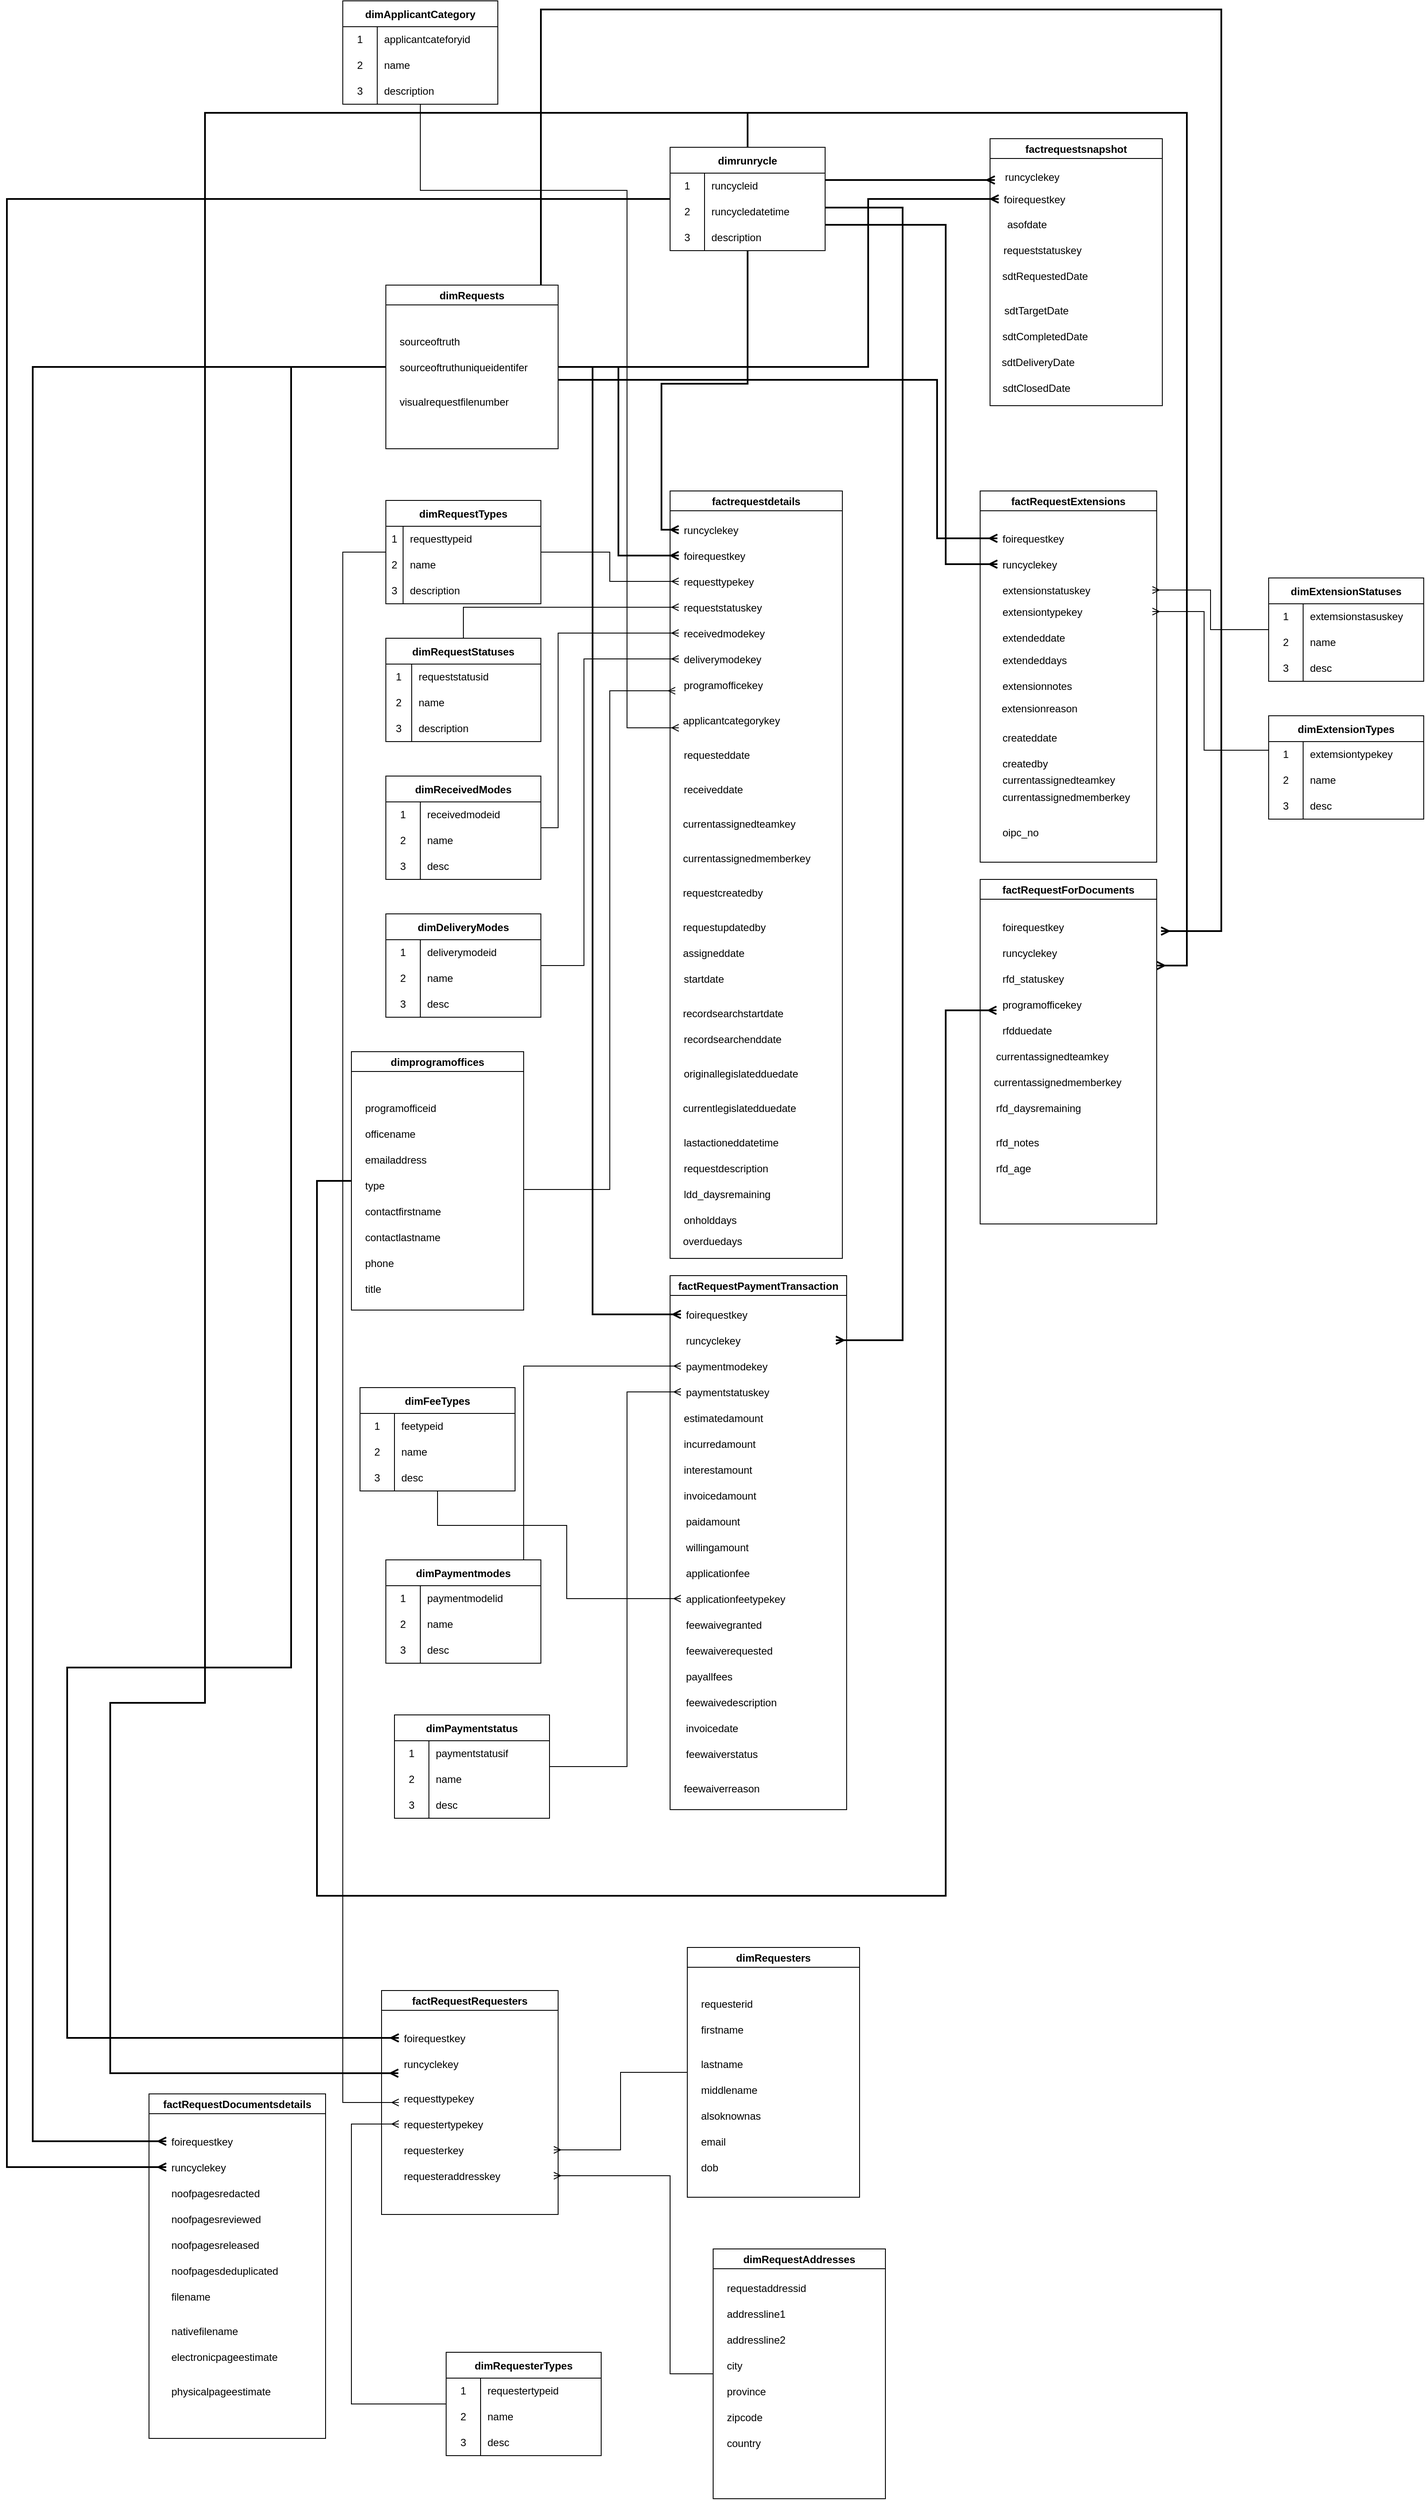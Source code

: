 <mxfile version="16.2.7" type="device"><diagram id="M_UHjKOoLAnJeI7dWcA7" name="Page-1"><mxGraphModel dx="2512" dy="1894" grid="1" gridSize="10" guides="1" tooltips="1" connect="1" arrows="1" fold="1" page="1" pageScale="1" pageWidth="850" pageHeight="1100" math="0" shadow="0"><root><mxCell id="0"/><mxCell id="1" parent="0"/><mxCell id="S7VUSCA37F-ivw7Yv8y0-121" style="edgeStyle=orthogonalEdgeStyle;rounded=0;orthogonalLoop=1;jettySize=auto;html=1;entryX=0;entryY=0.5;entryDx=0;entryDy=0;endArrow=ERmany;endFill=0;" edge="1" parent="1" source="S7VUSCA37F-ivw7Yv8y0-123" target="S7VUSCA37F-ivw7Yv8y0-196"><mxGeometry relative="1" as="geometry"/></mxCell><mxCell id="S7VUSCA37F-ivw7Yv8y0-122" style="edgeStyle=orthogonalEdgeStyle;rounded=0;orthogonalLoop=1;jettySize=auto;html=1;endArrow=ERmany;endFill=0;strokeWidth=1;" edge="1" parent="1" source="S7VUSCA37F-ivw7Yv8y0-123" target="S7VUSCA37F-ivw7Yv8y0-362"><mxGeometry relative="1" as="geometry"><Array as="points"><mxPoint x="20" y="140"/><mxPoint x="20" y="1940"/></Array></mxGeometry></mxCell><mxCell id="S7VUSCA37F-ivw7Yv8y0-123" value="dimRequestTypes" style="shape=table;startSize=30;container=1;collapsible=0;childLayout=tableLayout;fixedRows=1;rowLines=0;fontStyle=1;" vertex="1" parent="1"><mxGeometry x="70" y="80" width="180" height="120" as="geometry"/></mxCell><mxCell id="S7VUSCA37F-ivw7Yv8y0-124" value="" style="shape=tableRow;horizontal=0;startSize=0;swimlaneHead=0;swimlaneBody=0;top=0;left=0;bottom=0;right=0;collapsible=0;dropTarget=0;fillColor=none;points=[[0,0.5],[1,0.5]];portConstraint=eastwest;" vertex="1" parent="S7VUSCA37F-ivw7Yv8y0-123"><mxGeometry y="30" width="180" height="30" as="geometry"/></mxCell><mxCell id="S7VUSCA37F-ivw7Yv8y0-125" value="1" style="shape=partialRectangle;html=1;whiteSpace=wrap;connectable=0;fillColor=none;top=0;left=0;bottom=0;right=0;overflow=hidden;pointerEvents=1;" vertex="1" parent="S7VUSCA37F-ivw7Yv8y0-124"><mxGeometry width="20" height="30" as="geometry"><mxRectangle width="20" height="30" as="alternateBounds"/></mxGeometry></mxCell><mxCell id="S7VUSCA37F-ivw7Yv8y0-126" value="requesttypeid" style="shape=partialRectangle;html=1;whiteSpace=wrap;connectable=0;fillColor=none;top=0;left=0;bottom=0;right=0;align=left;spacingLeft=6;overflow=hidden;" vertex="1" parent="S7VUSCA37F-ivw7Yv8y0-124"><mxGeometry x="20" width="160" height="30" as="geometry"><mxRectangle width="160" height="30" as="alternateBounds"/></mxGeometry></mxCell><mxCell id="S7VUSCA37F-ivw7Yv8y0-127" value="" style="shape=tableRow;horizontal=0;startSize=0;swimlaneHead=0;swimlaneBody=0;top=0;left=0;bottom=0;right=0;collapsible=0;dropTarget=0;fillColor=none;points=[[0,0.5],[1,0.5]];portConstraint=eastwest;" vertex="1" parent="S7VUSCA37F-ivw7Yv8y0-123"><mxGeometry y="60" width="180" height="30" as="geometry"/></mxCell><mxCell id="S7VUSCA37F-ivw7Yv8y0-128" value="2" style="shape=partialRectangle;html=1;whiteSpace=wrap;connectable=0;fillColor=none;top=0;left=0;bottom=0;right=0;overflow=hidden;" vertex="1" parent="S7VUSCA37F-ivw7Yv8y0-127"><mxGeometry width="20" height="30" as="geometry"><mxRectangle width="20" height="30" as="alternateBounds"/></mxGeometry></mxCell><mxCell id="S7VUSCA37F-ivw7Yv8y0-129" value="name" style="shape=partialRectangle;html=1;whiteSpace=wrap;connectable=0;fillColor=none;top=0;left=0;bottom=0;right=0;align=left;spacingLeft=6;overflow=hidden;" vertex="1" parent="S7VUSCA37F-ivw7Yv8y0-127"><mxGeometry x="20" width="160" height="30" as="geometry"><mxRectangle width="160" height="30" as="alternateBounds"/></mxGeometry></mxCell><mxCell id="S7VUSCA37F-ivw7Yv8y0-130" value="" style="shape=tableRow;horizontal=0;startSize=0;swimlaneHead=0;swimlaneBody=0;top=0;left=0;bottom=0;right=0;collapsible=0;dropTarget=0;fillColor=none;points=[[0,0.5],[1,0.5]];portConstraint=eastwest;" vertex="1" parent="S7VUSCA37F-ivw7Yv8y0-123"><mxGeometry y="90" width="180" height="30" as="geometry"/></mxCell><mxCell id="S7VUSCA37F-ivw7Yv8y0-131" value="3" style="shape=partialRectangle;html=1;whiteSpace=wrap;connectable=0;fillColor=none;top=0;left=0;bottom=0;right=0;overflow=hidden;" vertex="1" parent="S7VUSCA37F-ivw7Yv8y0-130"><mxGeometry width="20" height="30" as="geometry"><mxRectangle width="20" height="30" as="alternateBounds"/></mxGeometry></mxCell><mxCell id="S7VUSCA37F-ivw7Yv8y0-132" value="description" style="shape=partialRectangle;html=1;whiteSpace=wrap;connectable=0;fillColor=none;top=0;left=0;bottom=0;right=0;align=left;spacingLeft=6;overflow=hidden;" vertex="1" parent="S7VUSCA37F-ivw7Yv8y0-130"><mxGeometry x="20" width="160" height="30" as="geometry"><mxRectangle width="160" height="30" as="alternateBounds"/></mxGeometry></mxCell><mxCell id="S7VUSCA37F-ivw7Yv8y0-133" style="edgeStyle=orthogonalEdgeStyle;rounded=0;orthogonalLoop=1;jettySize=auto;html=1;entryX=0;entryY=0.5;entryDx=0;entryDy=0;endArrow=ERmany;endFill=0;" edge="1" parent="1" source="S7VUSCA37F-ivw7Yv8y0-134" target="S7VUSCA37F-ivw7Yv8y0-197"><mxGeometry relative="1" as="geometry"><Array as="points"><mxPoint x="160" y="204"/></Array></mxGeometry></mxCell><mxCell id="S7VUSCA37F-ivw7Yv8y0-134" value="dimRequestStatuses" style="shape=table;startSize=30;container=1;collapsible=0;childLayout=tableLayout;fixedRows=1;rowLines=0;fontStyle=1;" vertex="1" parent="1"><mxGeometry x="70" y="240" width="180" height="120" as="geometry"/></mxCell><mxCell id="S7VUSCA37F-ivw7Yv8y0-135" value="" style="shape=tableRow;horizontal=0;startSize=0;swimlaneHead=0;swimlaneBody=0;top=0;left=0;bottom=0;right=0;collapsible=0;dropTarget=0;fillColor=none;points=[[0,0.5],[1,0.5]];portConstraint=eastwest;" vertex="1" parent="S7VUSCA37F-ivw7Yv8y0-134"><mxGeometry y="30" width="180" height="30" as="geometry"/></mxCell><mxCell id="S7VUSCA37F-ivw7Yv8y0-136" value="1" style="shape=partialRectangle;html=1;whiteSpace=wrap;connectable=0;fillColor=none;top=0;left=0;bottom=0;right=0;overflow=hidden;pointerEvents=1;" vertex="1" parent="S7VUSCA37F-ivw7Yv8y0-135"><mxGeometry width="30" height="30" as="geometry"><mxRectangle width="30" height="30" as="alternateBounds"/></mxGeometry></mxCell><mxCell id="S7VUSCA37F-ivw7Yv8y0-137" value="requeststatusid" style="shape=partialRectangle;html=1;whiteSpace=wrap;connectable=0;fillColor=none;top=0;left=0;bottom=0;right=0;align=left;spacingLeft=6;overflow=hidden;" vertex="1" parent="S7VUSCA37F-ivw7Yv8y0-135"><mxGeometry x="30" width="150" height="30" as="geometry"><mxRectangle width="150" height="30" as="alternateBounds"/></mxGeometry></mxCell><mxCell id="S7VUSCA37F-ivw7Yv8y0-138" value="" style="shape=tableRow;horizontal=0;startSize=0;swimlaneHead=0;swimlaneBody=0;top=0;left=0;bottom=0;right=0;collapsible=0;dropTarget=0;fillColor=none;points=[[0,0.5],[1,0.5]];portConstraint=eastwest;" vertex="1" parent="S7VUSCA37F-ivw7Yv8y0-134"><mxGeometry y="60" width="180" height="30" as="geometry"/></mxCell><mxCell id="S7VUSCA37F-ivw7Yv8y0-139" value="2" style="shape=partialRectangle;html=1;whiteSpace=wrap;connectable=0;fillColor=none;top=0;left=0;bottom=0;right=0;overflow=hidden;" vertex="1" parent="S7VUSCA37F-ivw7Yv8y0-138"><mxGeometry width="30" height="30" as="geometry"><mxRectangle width="30" height="30" as="alternateBounds"/></mxGeometry></mxCell><mxCell id="S7VUSCA37F-ivw7Yv8y0-140" value="name" style="shape=partialRectangle;html=1;whiteSpace=wrap;connectable=0;fillColor=none;top=0;left=0;bottom=0;right=0;align=left;spacingLeft=6;overflow=hidden;" vertex="1" parent="S7VUSCA37F-ivw7Yv8y0-138"><mxGeometry x="30" width="150" height="30" as="geometry"><mxRectangle width="150" height="30" as="alternateBounds"/></mxGeometry></mxCell><mxCell id="S7VUSCA37F-ivw7Yv8y0-141" value="" style="shape=tableRow;horizontal=0;startSize=0;swimlaneHead=0;swimlaneBody=0;top=0;left=0;bottom=0;right=0;collapsible=0;dropTarget=0;fillColor=none;points=[[0,0.5],[1,0.5]];portConstraint=eastwest;" vertex="1" parent="S7VUSCA37F-ivw7Yv8y0-134"><mxGeometry y="90" width="180" height="30" as="geometry"/></mxCell><mxCell id="S7VUSCA37F-ivw7Yv8y0-142" value="3" style="shape=partialRectangle;html=1;whiteSpace=wrap;connectable=0;fillColor=none;top=0;left=0;bottom=0;right=0;overflow=hidden;" vertex="1" parent="S7VUSCA37F-ivw7Yv8y0-141"><mxGeometry width="30" height="30" as="geometry"><mxRectangle width="30" height="30" as="alternateBounds"/></mxGeometry></mxCell><mxCell id="S7VUSCA37F-ivw7Yv8y0-143" value="description" style="shape=partialRectangle;html=1;whiteSpace=wrap;connectable=0;fillColor=none;top=0;left=0;bottom=0;right=0;align=left;spacingLeft=6;overflow=hidden;" vertex="1" parent="S7VUSCA37F-ivw7Yv8y0-141"><mxGeometry x="30" width="150" height="30" as="geometry"><mxRectangle width="150" height="30" as="alternateBounds"/></mxGeometry></mxCell><mxCell id="S7VUSCA37F-ivw7Yv8y0-144" style="edgeStyle=orthogonalEdgeStyle;rounded=0;orthogonalLoop=1;jettySize=auto;html=1;endArrow=ERmany;endFill=0;" edge="1" parent="1" source="S7VUSCA37F-ivw7Yv8y0-145" target="S7VUSCA37F-ivw7Yv8y0-198"><mxGeometry relative="1" as="geometry"><Array as="points"><mxPoint x="270" y="460"/><mxPoint x="270" y="234"/></Array></mxGeometry></mxCell><mxCell id="S7VUSCA37F-ivw7Yv8y0-145" value="dimReceivedModes" style="shape=table;startSize=30;container=1;collapsible=0;childLayout=tableLayout;fixedRows=1;rowLines=0;fontStyle=1;" vertex="1" parent="1"><mxGeometry x="70" y="400" width="180" height="120" as="geometry"/></mxCell><mxCell id="S7VUSCA37F-ivw7Yv8y0-146" value="" style="shape=tableRow;horizontal=0;startSize=0;swimlaneHead=0;swimlaneBody=0;top=0;left=0;bottom=0;right=0;collapsible=0;dropTarget=0;fillColor=none;points=[[0,0.5],[1,0.5]];portConstraint=eastwest;" vertex="1" parent="S7VUSCA37F-ivw7Yv8y0-145"><mxGeometry y="30" width="180" height="30" as="geometry"/></mxCell><mxCell id="S7VUSCA37F-ivw7Yv8y0-147" value="1" style="shape=partialRectangle;html=1;whiteSpace=wrap;connectable=0;fillColor=none;top=0;left=0;bottom=0;right=0;overflow=hidden;pointerEvents=1;" vertex="1" parent="S7VUSCA37F-ivw7Yv8y0-146"><mxGeometry width="40" height="30" as="geometry"><mxRectangle width="40" height="30" as="alternateBounds"/></mxGeometry></mxCell><mxCell id="S7VUSCA37F-ivw7Yv8y0-148" value="receivedmodeid" style="shape=partialRectangle;html=1;whiteSpace=wrap;connectable=0;fillColor=none;top=0;left=0;bottom=0;right=0;align=left;spacingLeft=6;overflow=hidden;" vertex="1" parent="S7VUSCA37F-ivw7Yv8y0-146"><mxGeometry x="40" width="140" height="30" as="geometry"><mxRectangle width="140" height="30" as="alternateBounds"/></mxGeometry></mxCell><mxCell id="S7VUSCA37F-ivw7Yv8y0-149" value="" style="shape=tableRow;horizontal=0;startSize=0;swimlaneHead=0;swimlaneBody=0;top=0;left=0;bottom=0;right=0;collapsible=0;dropTarget=0;fillColor=none;points=[[0,0.5],[1,0.5]];portConstraint=eastwest;" vertex="1" parent="S7VUSCA37F-ivw7Yv8y0-145"><mxGeometry y="60" width="180" height="30" as="geometry"/></mxCell><mxCell id="S7VUSCA37F-ivw7Yv8y0-150" value="2" style="shape=partialRectangle;html=1;whiteSpace=wrap;connectable=0;fillColor=none;top=0;left=0;bottom=0;right=0;overflow=hidden;" vertex="1" parent="S7VUSCA37F-ivw7Yv8y0-149"><mxGeometry width="40" height="30" as="geometry"><mxRectangle width="40" height="30" as="alternateBounds"/></mxGeometry></mxCell><mxCell id="S7VUSCA37F-ivw7Yv8y0-151" value="name" style="shape=partialRectangle;html=1;whiteSpace=wrap;connectable=0;fillColor=none;top=0;left=0;bottom=0;right=0;align=left;spacingLeft=6;overflow=hidden;" vertex="1" parent="S7VUSCA37F-ivw7Yv8y0-149"><mxGeometry x="40" width="140" height="30" as="geometry"><mxRectangle width="140" height="30" as="alternateBounds"/></mxGeometry></mxCell><mxCell id="S7VUSCA37F-ivw7Yv8y0-152" value="" style="shape=tableRow;horizontal=0;startSize=0;swimlaneHead=0;swimlaneBody=0;top=0;left=0;bottom=0;right=0;collapsible=0;dropTarget=0;fillColor=none;points=[[0,0.5],[1,0.5]];portConstraint=eastwest;" vertex="1" parent="S7VUSCA37F-ivw7Yv8y0-145"><mxGeometry y="90" width="180" height="30" as="geometry"/></mxCell><mxCell id="S7VUSCA37F-ivw7Yv8y0-153" value="3" style="shape=partialRectangle;html=1;whiteSpace=wrap;connectable=0;fillColor=none;top=0;left=0;bottom=0;right=0;overflow=hidden;" vertex="1" parent="S7VUSCA37F-ivw7Yv8y0-152"><mxGeometry width="40" height="30" as="geometry"><mxRectangle width="40" height="30" as="alternateBounds"/></mxGeometry></mxCell><mxCell id="S7VUSCA37F-ivw7Yv8y0-154" value="desc" style="shape=partialRectangle;html=1;whiteSpace=wrap;connectable=0;fillColor=none;top=0;left=0;bottom=0;right=0;align=left;spacingLeft=6;overflow=hidden;" vertex="1" parent="S7VUSCA37F-ivw7Yv8y0-152"><mxGeometry x="40" width="140" height="30" as="geometry"><mxRectangle width="140" height="30" as="alternateBounds"/></mxGeometry></mxCell><mxCell id="S7VUSCA37F-ivw7Yv8y0-155" style="edgeStyle=orthogonalEdgeStyle;rounded=0;orthogonalLoop=1;jettySize=auto;html=1;endArrow=ERmany;endFill=0;" edge="1" parent="1" source="S7VUSCA37F-ivw7Yv8y0-156" target="S7VUSCA37F-ivw7Yv8y0-199"><mxGeometry relative="1" as="geometry"><Array as="points"><mxPoint x="300" y="620"/><mxPoint x="300" y="264"/></Array></mxGeometry></mxCell><mxCell id="S7VUSCA37F-ivw7Yv8y0-156" value="dimDeliveryModes" style="shape=table;startSize=30;container=1;collapsible=0;childLayout=tableLayout;fixedRows=1;rowLines=0;fontStyle=1;" vertex="1" parent="1"><mxGeometry x="70" y="560" width="180" height="120" as="geometry"/></mxCell><mxCell id="S7VUSCA37F-ivw7Yv8y0-157" value="" style="shape=tableRow;horizontal=0;startSize=0;swimlaneHead=0;swimlaneBody=0;top=0;left=0;bottom=0;right=0;collapsible=0;dropTarget=0;fillColor=none;points=[[0,0.5],[1,0.5]];portConstraint=eastwest;" vertex="1" parent="S7VUSCA37F-ivw7Yv8y0-156"><mxGeometry y="30" width="180" height="30" as="geometry"/></mxCell><mxCell id="S7VUSCA37F-ivw7Yv8y0-158" value="1" style="shape=partialRectangle;html=1;whiteSpace=wrap;connectable=0;fillColor=none;top=0;left=0;bottom=0;right=0;overflow=hidden;pointerEvents=1;" vertex="1" parent="S7VUSCA37F-ivw7Yv8y0-157"><mxGeometry width="40" height="30" as="geometry"><mxRectangle width="40" height="30" as="alternateBounds"/></mxGeometry></mxCell><mxCell id="S7VUSCA37F-ivw7Yv8y0-159" value="deliverymodeid" style="shape=partialRectangle;html=1;whiteSpace=wrap;connectable=0;fillColor=none;top=0;left=0;bottom=0;right=0;align=left;spacingLeft=6;overflow=hidden;" vertex="1" parent="S7VUSCA37F-ivw7Yv8y0-157"><mxGeometry x="40" width="140" height="30" as="geometry"><mxRectangle width="140" height="30" as="alternateBounds"/></mxGeometry></mxCell><mxCell id="S7VUSCA37F-ivw7Yv8y0-160" value="" style="shape=tableRow;horizontal=0;startSize=0;swimlaneHead=0;swimlaneBody=0;top=0;left=0;bottom=0;right=0;collapsible=0;dropTarget=0;fillColor=none;points=[[0,0.5],[1,0.5]];portConstraint=eastwest;" vertex="1" parent="S7VUSCA37F-ivw7Yv8y0-156"><mxGeometry y="60" width="180" height="30" as="geometry"/></mxCell><mxCell id="S7VUSCA37F-ivw7Yv8y0-161" value="2" style="shape=partialRectangle;html=1;whiteSpace=wrap;connectable=0;fillColor=none;top=0;left=0;bottom=0;right=0;overflow=hidden;" vertex="1" parent="S7VUSCA37F-ivw7Yv8y0-160"><mxGeometry width="40" height="30" as="geometry"><mxRectangle width="40" height="30" as="alternateBounds"/></mxGeometry></mxCell><mxCell id="S7VUSCA37F-ivw7Yv8y0-162" value="name" style="shape=partialRectangle;html=1;whiteSpace=wrap;connectable=0;fillColor=none;top=0;left=0;bottom=0;right=0;align=left;spacingLeft=6;overflow=hidden;" vertex="1" parent="S7VUSCA37F-ivw7Yv8y0-160"><mxGeometry x="40" width="140" height="30" as="geometry"><mxRectangle width="140" height="30" as="alternateBounds"/></mxGeometry></mxCell><mxCell id="S7VUSCA37F-ivw7Yv8y0-163" value="" style="shape=tableRow;horizontal=0;startSize=0;swimlaneHead=0;swimlaneBody=0;top=0;left=0;bottom=0;right=0;collapsible=0;dropTarget=0;fillColor=none;points=[[0,0.5],[1,0.5]];portConstraint=eastwest;" vertex="1" parent="S7VUSCA37F-ivw7Yv8y0-156"><mxGeometry y="90" width="180" height="30" as="geometry"/></mxCell><mxCell id="S7VUSCA37F-ivw7Yv8y0-164" value="3" style="shape=partialRectangle;html=1;whiteSpace=wrap;connectable=0;fillColor=none;top=0;left=0;bottom=0;right=0;overflow=hidden;" vertex="1" parent="S7VUSCA37F-ivw7Yv8y0-163"><mxGeometry width="40" height="30" as="geometry"><mxRectangle width="40" height="30" as="alternateBounds"/></mxGeometry></mxCell><mxCell id="S7VUSCA37F-ivw7Yv8y0-165" value="desc" style="shape=partialRectangle;html=1;whiteSpace=wrap;connectable=0;fillColor=none;top=0;left=0;bottom=0;right=0;align=left;spacingLeft=6;overflow=hidden;" vertex="1" parent="S7VUSCA37F-ivw7Yv8y0-163"><mxGeometry x="40" width="140" height="30" as="geometry"><mxRectangle width="140" height="30" as="alternateBounds"/></mxGeometry></mxCell><mxCell id="S7VUSCA37F-ivw7Yv8y0-166" style="edgeStyle=orthogonalEdgeStyle;rounded=0;orthogonalLoop=1;jettySize=auto;html=1;endArrow=ERmany;endFill=0;entryX=0;entryY=0.5;entryDx=0;entryDy=0;" edge="1" parent="1" source="S7VUSCA37F-ivw7Yv8y0-167" target="S7VUSCA37F-ivw7Yv8y0-310"><mxGeometry relative="1" as="geometry"><mxPoint x="290" y="1010" as="targetPoint"/><Array as="points"><mxPoint x="280" y="1270"/><mxPoint x="280" y="1355"/></Array></mxGeometry></mxCell><mxCell id="S7VUSCA37F-ivw7Yv8y0-167" value="dimFeeTypes" style="shape=table;startSize=30;container=1;collapsible=0;childLayout=tableLayout;fixedRows=1;rowLines=0;fontStyle=1;" vertex="1" parent="1"><mxGeometry x="40" y="1110" width="180" height="120" as="geometry"/></mxCell><mxCell id="S7VUSCA37F-ivw7Yv8y0-168" value="" style="shape=tableRow;horizontal=0;startSize=0;swimlaneHead=0;swimlaneBody=0;top=0;left=0;bottom=0;right=0;collapsible=0;dropTarget=0;fillColor=none;points=[[0,0.5],[1,0.5]];portConstraint=eastwest;" vertex="1" parent="S7VUSCA37F-ivw7Yv8y0-167"><mxGeometry y="30" width="180" height="30" as="geometry"/></mxCell><mxCell id="S7VUSCA37F-ivw7Yv8y0-169" value="1" style="shape=partialRectangle;html=1;whiteSpace=wrap;connectable=0;fillColor=none;top=0;left=0;bottom=0;right=0;overflow=hidden;pointerEvents=1;" vertex="1" parent="S7VUSCA37F-ivw7Yv8y0-168"><mxGeometry width="40" height="30" as="geometry"><mxRectangle width="40" height="30" as="alternateBounds"/></mxGeometry></mxCell><mxCell id="S7VUSCA37F-ivw7Yv8y0-170" value="feetypeid" style="shape=partialRectangle;html=1;whiteSpace=wrap;connectable=0;fillColor=none;top=0;left=0;bottom=0;right=0;align=left;spacingLeft=6;overflow=hidden;" vertex="1" parent="S7VUSCA37F-ivw7Yv8y0-168"><mxGeometry x="40" width="140" height="30" as="geometry"><mxRectangle width="140" height="30" as="alternateBounds"/></mxGeometry></mxCell><mxCell id="S7VUSCA37F-ivw7Yv8y0-171" value="" style="shape=tableRow;horizontal=0;startSize=0;swimlaneHead=0;swimlaneBody=0;top=0;left=0;bottom=0;right=0;collapsible=0;dropTarget=0;fillColor=none;points=[[0,0.5],[1,0.5]];portConstraint=eastwest;" vertex="1" parent="S7VUSCA37F-ivw7Yv8y0-167"><mxGeometry y="60" width="180" height="30" as="geometry"/></mxCell><mxCell id="S7VUSCA37F-ivw7Yv8y0-172" value="2" style="shape=partialRectangle;html=1;whiteSpace=wrap;connectable=0;fillColor=none;top=0;left=0;bottom=0;right=0;overflow=hidden;" vertex="1" parent="S7VUSCA37F-ivw7Yv8y0-171"><mxGeometry width="40" height="30" as="geometry"><mxRectangle width="40" height="30" as="alternateBounds"/></mxGeometry></mxCell><mxCell id="S7VUSCA37F-ivw7Yv8y0-173" value="name" style="shape=partialRectangle;html=1;whiteSpace=wrap;connectable=0;fillColor=none;top=0;left=0;bottom=0;right=0;align=left;spacingLeft=6;overflow=hidden;" vertex="1" parent="S7VUSCA37F-ivw7Yv8y0-171"><mxGeometry x="40" width="140" height="30" as="geometry"><mxRectangle width="140" height="30" as="alternateBounds"/></mxGeometry></mxCell><mxCell id="S7VUSCA37F-ivw7Yv8y0-174" value="" style="shape=tableRow;horizontal=0;startSize=0;swimlaneHead=0;swimlaneBody=0;top=0;left=0;bottom=0;right=0;collapsible=0;dropTarget=0;fillColor=none;points=[[0,0.5],[1,0.5]];portConstraint=eastwest;" vertex="1" parent="S7VUSCA37F-ivw7Yv8y0-167"><mxGeometry y="90" width="180" height="30" as="geometry"/></mxCell><mxCell id="S7VUSCA37F-ivw7Yv8y0-175" value="3" style="shape=partialRectangle;html=1;whiteSpace=wrap;connectable=0;fillColor=none;top=0;left=0;bottom=0;right=0;overflow=hidden;" vertex="1" parent="S7VUSCA37F-ivw7Yv8y0-174"><mxGeometry width="40" height="30" as="geometry"><mxRectangle width="40" height="30" as="alternateBounds"/></mxGeometry></mxCell><mxCell id="S7VUSCA37F-ivw7Yv8y0-176" value="desc" style="shape=partialRectangle;html=1;whiteSpace=wrap;connectable=0;fillColor=none;top=0;left=0;bottom=0;right=0;align=left;spacingLeft=6;overflow=hidden;" vertex="1" parent="S7VUSCA37F-ivw7Yv8y0-174"><mxGeometry x="40" width="140" height="30" as="geometry"><mxRectangle width="140" height="30" as="alternateBounds"/></mxGeometry></mxCell><mxCell id="S7VUSCA37F-ivw7Yv8y0-177" style="edgeStyle=orthogonalEdgeStyle;rounded=0;orthogonalLoop=1;jettySize=auto;html=1;endArrow=ERmany;endFill=0;strokeWidth=2;" edge="1" parent="1" source="S7VUSCA37F-ivw7Yv8y0-184" target="S7VUSCA37F-ivw7Yv8y0-195"><mxGeometry relative="1" as="geometry"/></mxCell><mxCell id="S7VUSCA37F-ivw7Yv8y0-178" style="edgeStyle=orthogonalEdgeStyle;rounded=0;orthogonalLoop=1;jettySize=auto;html=1;endArrow=ERmany;endFill=0;strokeWidth=2;" edge="1" parent="1" source="S7VUSCA37F-ivw7Yv8y0-184" target="S7VUSCA37F-ivw7Yv8y0-300"><mxGeometry relative="1" as="geometry"><Array as="points"><mxPoint x="670" y="-260"/><mxPoint x="670" y="1055"/></Array></mxGeometry></mxCell><mxCell id="S7VUSCA37F-ivw7Yv8y0-179" style="edgeStyle=orthogonalEdgeStyle;rounded=0;orthogonalLoop=1;jettySize=auto;html=1;entryX=-0.031;entryY=0.65;entryDx=0;entryDy=0;entryPerimeter=0;endArrow=ERmany;endFill=0;strokeWidth=2;" edge="1" parent="1" source="S7VUSCA37F-ivw7Yv8y0-184" target="S7VUSCA37F-ivw7Yv8y0-254"><mxGeometry relative="1" as="geometry"><Array as="points"><mxPoint x="670" y="-292"/><mxPoint x="670" y="-292"/></Array></mxGeometry></mxCell><mxCell id="S7VUSCA37F-ivw7Yv8y0-180" style="edgeStyle=orthogonalEdgeStyle;rounded=0;orthogonalLoop=1;jettySize=auto;html=1;entryX=0;entryY=0.5;entryDx=0;entryDy=0;endArrow=ERmany;endFill=0;strokeWidth=2;" edge="1" parent="1" source="S7VUSCA37F-ivw7Yv8y0-184" target="S7VUSCA37F-ivw7Yv8y0-276"><mxGeometry relative="1" as="geometry"><Array as="points"><mxPoint x="720" y="-240"/><mxPoint x="720" y="154"/></Array></mxGeometry></mxCell><mxCell id="S7VUSCA37F-ivw7Yv8y0-181" style="edgeStyle=orthogonalEdgeStyle;rounded=0;orthogonalLoop=1;jettySize=auto;html=1;entryX=1;entryY=0.25;entryDx=0;entryDy=0;endArrow=ERmany;endFill=0;strokeWidth=2;" edge="1" parent="1" source="S7VUSCA37F-ivw7Yv8y0-184" target="S7VUSCA37F-ivw7Yv8y0-287"><mxGeometry relative="1" as="geometry"><Array as="points"><mxPoint x="490" y="-370"/><mxPoint x="1000" y="-370"/><mxPoint x="1000" y="620"/></Array></mxGeometry></mxCell><mxCell id="S7VUSCA37F-ivw7Yv8y0-182" style="edgeStyle=orthogonalEdgeStyle;rounded=0;orthogonalLoop=1;jettySize=auto;html=1;entryX=-0.003;entryY=0.867;entryDx=0;entryDy=0;entryPerimeter=0;endArrow=ERmany;endFill=0;strokeWidth=2;" edge="1" parent="1" source="S7VUSCA37F-ivw7Yv8y0-184" target="S7VUSCA37F-ivw7Yv8y0-361"><mxGeometry relative="1" as="geometry"><Array as="points"><mxPoint x="490" y="-370"/><mxPoint x="-140" y="-370"/><mxPoint x="-140" y="1476"/><mxPoint x="-250" y="1476"/></Array></mxGeometry></mxCell><mxCell id="S7VUSCA37F-ivw7Yv8y0-183" style="edgeStyle=orthogonalEdgeStyle;rounded=0;orthogonalLoop=1;jettySize=auto;html=1;endArrow=ERmany;endFill=0;strokeWidth=2;" edge="1" parent="1" source="S7VUSCA37F-ivw7Yv8y0-184" target="S7VUSCA37F-ivw7Yv8y0-321"><mxGeometry relative="1" as="geometry"><mxPoint x="-360" y="1720" as="targetPoint"/><Array as="points"><mxPoint x="-370" y="-270"/><mxPoint x="-370" y="2015"/></Array></mxGeometry></mxCell><mxCell id="S7VUSCA37F-ivw7Yv8y0-184" value="dimrunrycle" style="shape=table;startSize=30;container=1;collapsible=0;childLayout=tableLayout;fixedRows=1;rowLines=0;fontStyle=1;" vertex="1" parent="1"><mxGeometry x="400" y="-330" width="180" height="120" as="geometry"/></mxCell><mxCell id="S7VUSCA37F-ivw7Yv8y0-185" value="" style="shape=tableRow;horizontal=0;startSize=0;swimlaneHead=0;swimlaneBody=0;top=0;left=0;bottom=0;right=0;collapsible=0;dropTarget=0;fillColor=none;points=[[0,0.5],[1,0.5]];portConstraint=eastwest;" vertex="1" parent="S7VUSCA37F-ivw7Yv8y0-184"><mxGeometry y="30" width="180" height="30" as="geometry"/></mxCell><mxCell id="S7VUSCA37F-ivw7Yv8y0-186" value="1" style="shape=partialRectangle;html=1;whiteSpace=wrap;connectable=0;fillColor=none;top=0;left=0;bottom=0;right=0;overflow=hidden;pointerEvents=1;" vertex="1" parent="S7VUSCA37F-ivw7Yv8y0-185"><mxGeometry width="40" height="30" as="geometry"><mxRectangle width="40" height="30" as="alternateBounds"/></mxGeometry></mxCell><mxCell id="S7VUSCA37F-ivw7Yv8y0-187" value="runcycleid" style="shape=partialRectangle;html=1;whiteSpace=wrap;connectable=0;fillColor=none;top=0;left=0;bottom=0;right=0;align=left;spacingLeft=6;overflow=hidden;" vertex="1" parent="S7VUSCA37F-ivw7Yv8y0-185"><mxGeometry x="40" width="140" height="30" as="geometry"><mxRectangle width="140" height="30" as="alternateBounds"/></mxGeometry></mxCell><mxCell id="S7VUSCA37F-ivw7Yv8y0-188" value="" style="shape=tableRow;horizontal=0;startSize=0;swimlaneHead=0;swimlaneBody=0;top=0;left=0;bottom=0;right=0;collapsible=0;dropTarget=0;fillColor=none;points=[[0,0.5],[1,0.5]];portConstraint=eastwest;" vertex="1" parent="S7VUSCA37F-ivw7Yv8y0-184"><mxGeometry y="60" width="180" height="30" as="geometry"/></mxCell><mxCell id="S7VUSCA37F-ivw7Yv8y0-189" value="2" style="shape=partialRectangle;html=1;whiteSpace=wrap;connectable=0;fillColor=none;top=0;left=0;bottom=0;right=0;overflow=hidden;" vertex="1" parent="S7VUSCA37F-ivw7Yv8y0-188"><mxGeometry width="40" height="30" as="geometry"><mxRectangle width="40" height="30" as="alternateBounds"/></mxGeometry></mxCell><mxCell id="S7VUSCA37F-ivw7Yv8y0-190" value="runcycledatetime" style="shape=partialRectangle;html=1;whiteSpace=wrap;connectable=0;fillColor=none;top=0;left=0;bottom=0;right=0;align=left;spacingLeft=6;overflow=hidden;" vertex="1" parent="S7VUSCA37F-ivw7Yv8y0-188"><mxGeometry x="40" width="140" height="30" as="geometry"><mxRectangle width="140" height="30" as="alternateBounds"/></mxGeometry></mxCell><mxCell id="S7VUSCA37F-ivw7Yv8y0-191" value="" style="shape=tableRow;horizontal=0;startSize=0;swimlaneHead=0;swimlaneBody=0;top=0;left=0;bottom=0;right=0;collapsible=0;dropTarget=0;fillColor=none;points=[[0,0.5],[1,0.5]];portConstraint=eastwest;" vertex="1" parent="S7VUSCA37F-ivw7Yv8y0-184"><mxGeometry y="90" width="180" height="30" as="geometry"/></mxCell><mxCell id="S7VUSCA37F-ivw7Yv8y0-192" value="3" style="shape=partialRectangle;html=1;whiteSpace=wrap;connectable=0;fillColor=none;top=0;left=0;bottom=0;right=0;overflow=hidden;" vertex="1" parent="S7VUSCA37F-ivw7Yv8y0-191"><mxGeometry width="40" height="30" as="geometry"><mxRectangle width="40" height="30" as="alternateBounds"/></mxGeometry></mxCell><mxCell id="S7VUSCA37F-ivw7Yv8y0-193" value="description" style="shape=partialRectangle;html=1;whiteSpace=wrap;connectable=0;fillColor=none;top=0;left=0;bottom=0;right=0;align=left;spacingLeft=6;overflow=hidden;" vertex="1" parent="S7VUSCA37F-ivw7Yv8y0-191"><mxGeometry x="40" width="140" height="30" as="geometry"><mxRectangle width="140" height="30" as="alternateBounds"/></mxGeometry></mxCell><mxCell id="S7VUSCA37F-ivw7Yv8y0-194" value="factrequestdetails" style="swimlane;startSize=23;" vertex="1" parent="1"><mxGeometry x="400" y="69" width="200" height="891" as="geometry"/></mxCell><mxCell id="S7VUSCA37F-ivw7Yv8y0-195" value="runcyclekey" style="text;strokeColor=none;fillColor=none;align=left;verticalAlign=middle;spacingLeft=4;spacingRight=4;overflow=hidden;points=[[0,0.5],[1,0.5]];portConstraint=eastwest;rotatable=0;" vertex="1" parent="S7VUSCA37F-ivw7Yv8y0-194"><mxGeometry x="10" y="30" width="180" height="30" as="geometry"/></mxCell><mxCell id="S7VUSCA37F-ivw7Yv8y0-196" value="requesttypekey" style="text;strokeColor=none;fillColor=none;align=left;verticalAlign=middle;spacingLeft=4;spacingRight=4;overflow=hidden;points=[[0,0.5],[1,0.5]];portConstraint=eastwest;rotatable=0;" vertex="1" parent="S7VUSCA37F-ivw7Yv8y0-194"><mxGeometry x="10" y="90" width="180" height="30" as="geometry"/></mxCell><mxCell id="S7VUSCA37F-ivw7Yv8y0-197" value="requeststatuskey" style="text;strokeColor=none;fillColor=none;align=left;verticalAlign=middle;spacingLeft=4;spacingRight=4;overflow=hidden;points=[[0,0.5],[1,0.5]];portConstraint=eastwest;rotatable=0;" vertex="1" parent="S7VUSCA37F-ivw7Yv8y0-194"><mxGeometry x="10" y="120" width="180" height="30" as="geometry"/></mxCell><mxCell id="S7VUSCA37F-ivw7Yv8y0-198" value="receivedmodekey" style="text;strokeColor=none;fillColor=none;align=left;verticalAlign=middle;spacingLeft=4;spacingRight=4;overflow=hidden;points=[[0,0.5],[1,0.5]];portConstraint=eastwest;rotatable=0;" vertex="1" parent="S7VUSCA37F-ivw7Yv8y0-194"><mxGeometry x="10" y="150" width="180" height="30" as="geometry"/></mxCell><mxCell id="S7VUSCA37F-ivw7Yv8y0-199" value="deliverymodekey" style="text;strokeColor=none;fillColor=none;align=left;verticalAlign=middle;spacingLeft=4;spacingRight=4;overflow=hidden;points=[[0,0.5],[1,0.5]];portConstraint=eastwest;rotatable=0;" vertex="1" parent="S7VUSCA37F-ivw7Yv8y0-194"><mxGeometry x="10" y="180" width="180" height="30" as="geometry"/></mxCell><mxCell id="S7VUSCA37F-ivw7Yv8y0-200" value="programofficekey" style="text;strokeColor=none;fillColor=none;align=left;verticalAlign=middle;spacingLeft=4;spacingRight=4;overflow=hidden;points=[[0,0.5],[1,0.5]];portConstraint=eastwest;rotatable=0;" vertex="1" parent="S7VUSCA37F-ivw7Yv8y0-194"><mxGeometry x="10" y="210" width="180" height="30" as="geometry"/></mxCell><mxCell id="S7VUSCA37F-ivw7Yv8y0-201" value="applicantcategorykey" style="text;strokeColor=none;fillColor=none;align=left;verticalAlign=middle;spacingLeft=4;spacingRight=4;overflow=hidden;points=[[0,0.5],[1,0.5]];portConstraint=eastwest;rotatable=0;" vertex="1" parent="S7VUSCA37F-ivw7Yv8y0-194"><mxGeometry x="9" y="251" width="180" height="30" as="geometry"/></mxCell><mxCell id="S7VUSCA37F-ivw7Yv8y0-202" value="requesteddate" style="text;strokeColor=none;fillColor=none;align=left;verticalAlign=middle;spacingLeft=4;spacingRight=4;overflow=hidden;points=[[0,0.5],[1,0.5]];portConstraint=eastwest;rotatable=0;" vertex="1" parent="S7VUSCA37F-ivw7Yv8y0-194"><mxGeometry x="10" y="291" width="180" height="30" as="geometry"/></mxCell><mxCell id="S7VUSCA37F-ivw7Yv8y0-203" value="receiveddate" style="text;strokeColor=none;fillColor=none;align=left;verticalAlign=middle;spacingLeft=4;spacingRight=4;overflow=hidden;points=[[0,0.5],[1,0.5]];portConstraint=eastwest;rotatable=0;" vertex="1" parent="S7VUSCA37F-ivw7Yv8y0-194"><mxGeometry x="10" y="331" width="180" height="30" as="geometry"/></mxCell><mxCell id="S7VUSCA37F-ivw7Yv8y0-204" value="assigneddate" style="text;strokeColor=none;fillColor=none;align=left;verticalAlign=middle;spacingLeft=4;spacingRight=4;overflow=hidden;points=[[0,0.5],[1,0.5]];portConstraint=eastwest;rotatable=0;" vertex="1" parent="S7VUSCA37F-ivw7Yv8y0-194"><mxGeometry x="9" y="521" width="180" height="30" as="geometry"/></mxCell><mxCell id="S7VUSCA37F-ivw7Yv8y0-205" value="recordsearchstartdate" style="text;strokeColor=none;fillColor=none;align=left;verticalAlign=middle;spacingLeft=4;spacingRight=4;overflow=hidden;points=[[0,0.5],[1,0.5]];portConstraint=eastwest;rotatable=0;" vertex="1" parent="S7VUSCA37F-ivw7Yv8y0-194"><mxGeometry x="9" y="591" width="180" height="30" as="geometry"/></mxCell><mxCell id="S7VUSCA37F-ivw7Yv8y0-206" value="recordsearchenddate" style="text;strokeColor=none;fillColor=none;align=left;verticalAlign=middle;spacingLeft=4;spacingRight=4;overflow=hidden;points=[[0,0.5],[1,0.5]];portConstraint=eastwest;rotatable=0;" vertex="1" parent="S7VUSCA37F-ivw7Yv8y0-194"><mxGeometry x="10" y="621" width="180" height="30" as="geometry"/></mxCell><mxCell id="S7VUSCA37F-ivw7Yv8y0-207" value="startdate" style="text;strokeColor=none;fillColor=none;align=left;verticalAlign=middle;spacingLeft=4;spacingRight=4;overflow=hidden;points=[[0,0.5],[1,0.5]];portConstraint=eastwest;rotatable=0;" vertex="1" parent="S7VUSCA37F-ivw7Yv8y0-194"><mxGeometry x="10" y="551" width="180" height="30" as="geometry"/></mxCell><mxCell id="S7VUSCA37F-ivw7Yv8y0-208" value="originallegislatedduedate" style="text;strokeColor=none;fillColor=none;align=left;verticalAlign=middle;spacingLeft=4;spacingRight=4;overflow=hidden;points=[[0,0.5],[1,0.5]];portConstraint=eastwest;rotatable=0;" vertex="1" parent="S7VUSCA37F-ivw7Yv8y0-194"><mxGeometry x="10" y="661" width="180" height="30" as="geometry"/></mxCell><mxCell id="S7VUSCA37F-ivw7Yv8y0-209" value="lastactioneddatetime" style="text;strokeColor=none;fillColor=none;align=left;verticalAlign=middle;spacingLeft=4;spacingRight=4;overflow=hidden;points=[[0,0.5],[1,0.5]];portConstraint=eastwest;rotatable=0;" vertex="1" parent="S7VUSCA37F-ivw7Yv8y0-194"><mxGeometry x="10" y="741" width="180" height="30" as="geometry"/></mxCell><mxCell id="S7VUSCA37F-ivw7Yv8y0-210" value="currentassignedteamkey" style="text;strokeColor=none;fillColor=none;align=left;verticalAlign=middle;spacingLeft=4;spacingRight=4;overflow=hidden;points=[[0,0.5],[1,0.5]];portConstraint=eastwest;rotatable=0;" vertex="1" parent="S7VUSCA37F-ivw7Yv8y0-194"><mxGeometry x="9" y="371" width="180" height="30" as="geometry"/></mxCell><mxCell id="S7VUSCA37F-ivw7Yv8y0-211" value="currentassignedmemberkey" style="text;strokeColor=none;fillColor=none;align=left;verticalAlign=middle;spacingLeft=4;spacingRight=4;overflow=hidden;points=[[0,0.5],[1,0.5]];portConstraint=eastwest;rotatable=0;" vertex="1" parent="S7VUSCA37F-ivw7Yv8y0-194"><mxGeometry x="9" y="411" width="180" height="30" as="geometry"/></mxCell><mxCell id="S7VUSCA37F-ivw7Yv8y0-212" value="requestcreatedby" style="text;strokeColor=none;fillColor=none;align=left;verticalAlign=middle;spacingLeft=4;spacingRight=4;overflow=hidden;points=[[0,0.5],[1,0.5]];portConstraint=eastwest;rotatable=0;" vertex="1" parent="S7VUSCA37F-ivw7Yv8y0-194"><mxGeometry x="9" y="451" width="180" height="30" as="geometry"/></mxCell><mxCell id="S7VUSCA37F-ivw7Yv8y0-213" value="requestupdatedby" style="text;strokeColor=none;fillColor=none;align=left;verticalAlign=middle;spacingLeft=4;spacingRight=4;overflow=hidden;points=[[0,0.5],[1,0.5]];portConstraint=eastwest;rotatable=0;" vertex="1" parent="S7VUSCA37F-ivw7Yv8y0-194"><mxGeometry x="9" y="491" width="180" height="30" as="geometry"/></mxCell><mxCell id="S7VUSCA37F-ivw7Yv8y0-214" value="requestdescription" style="text;strokeColor=none;fillColor=none;align=left;verticalAlign=middle;spacingLeft=4;spacingRight=4;overflow=hidden;points=[[0,0.5],[1,0.5]];portConstraint=eastwest;rotatable=0;" vertex="1" parent="S7VUSCA37F-ivw7Yv8y0-194"><mxGeometry x="10" y="771" width="180" height="30" as="geometry"/></mxCell><mxCell id="S7VUSCA37F-ivw7Yv8y0-215" value="foirequestkey" style="text;strokeColor=none;fillColor=none;align=left;verticalAlign=middle;spacingLeft=4;spacingRight=4;overflow=hidden;points=[[0,0.5],[1,0.5]];portConstraint=eastwest;rotatable=0;" vertex="1" parent="S7VUSCA37F-ivw7Yv8y0-194"><mxGeometry x="10" y="60" width="180" height="30" as="geometry"/></mxCell><mxCell id="S7VUSCA37F-ivw7Yv8y0-216" value="ldd_daysremaining" style="text;strokeColor=none;fillColor=none;align=left;verticalAlign=middle;spacingLeft=4;spacingRight=4;overflow=hidden;points=[[0,0.5],[1,0.5]];portConstraint=eastwest;rotatable=0;" vertex="1" parent="S7VUSCA37F-ivw7Yv8y0-194"><mxGeometry x="10" y="801" width="180" height="30" as="geometry"/></mxCell><mxCell id="S7VUSCA37F-ivw7Yv8y0-217" value="currentlegislatedduedate" style="text;strokeColor=none;fillColor=none;align=left;verticalAlign=middle;spacingLeft=4;spacingRight=4;overflow=hidden;points=[[0,0.5],[1,0.5]];portConstraint=eastwest;rotatable=0;" vertex="1" parent="S7VUSCA37F-ivw7Yv8y0-194"><mxGeometry x="9" y="701" width="180" height="30" as="geometry"/></mxCell><mxCell id="S7VUSCA37F-ivw7Yv8y0-218" value="onholddays" style="text;strokeColor=none;fillColor=none;align=left;verticalAlign=middle;spacingLeft=4;spacingRight=4;overflow=hidden;points=[[0,0.5],[1,0.5]];portConstraint=eastwest;rotatable=0;" vertex="1" parent="S7VUSCA37F-ivw7Yv8y0-194"><mxGeometry x="10" y="831" width="180" height="30" as="geometry"/></mxCell><mxCell id="S7VUSCA37F-ivw7Yv8y0-219" value="overduedays" style="text;strokeColor=none;fillColor=none;align=left;verticalAlign=middle;spacingLeft=4;spacingRight=4;overflow=hidden;points=[[0,0.5],[1,0.5]];portConstraint=eastwest;rotatable=0;" vertex="1" parent="S7VUSCA37F-ivw7Yv8y0-194"><mxGeometry x="9" y="861" width="180" height="19" as="geometry"/></mxCell><mxCell id="S7VUSCA37F-ivw7Yv8y0-220" style="edgeStyle=orthogonalEdgeStyle;rounded=0;orthogonalLoop=1;jettySize=auto;html=1;endArrow=ERmany;endFill=0;" edge="1" parent="1" source="S7VUSCA37F-ivw7Yv8y0-221" target="S7VUSCA37F-ivw7Yv8y0-301"><mxGeometry relative="1" as="geometry"><Array as="points"><mxPoint x="230" y="1390"/><mxPoint x="230" y="1085"/></Array></mxGeometry></mxCell><mxCell id="S7VUSCA37F-ivw7Yv8y0-221" value="dimPaymentmodes" style="shape=table;startSize=30;container=1;collapsible=0;childLayout=tableLayout;fixedRows=1;rowLines=0;fontStyle=1;" vertex="1" parent="1"><mxGeometry x="70" y="1310" width="180" height="120" as="geometry"/></mxCell><mxCell id="S7VUSCA37F-ivw7Yv8y0-222" value="" style="shape=tableRow;horizontal=0;startSize=0;swimlaneHead=0;swimlaneBody=0;top=0;left=0;bottom=0;right=0;collapsible=0;dropTarget=0;fillColor=none;points=[[0,0.5],[1,0.5]];portConstraint=eastwest;" vertex="1" parent="S7VUSCA37F-ivw7Yv8y0-221"><mxGeometry y="30" width="180" height="30" as="geometry"/></mxCell><mxCell id="S7VUSCA37F-ivw7Yv8y0-223" value="1" style="shape=partialRectangle;html=1;whiteSpace=wrap;connectable=0;fillColor=none;top=0;left=0;bottom=0;right=0;overflow=hidden;pointerEvents=1;" vertex="1" parent="S7VUSCA37F-ivw7Yv8y0-222"><mxGeometry width="40" height="30" as="geometry"><mxRectangle width="40" height="30" as="alternateBounds"/></mxGeometry></mxCell><mxCell id="S7VUSCA37F-ivw7Yv8y0-224" value="paymentmodelid" style="shape=partialRectangle;html=1;whiteSpace=wrap;connectable=0;fillColor=none;top=0;left=0;bottom=0;right=0;align=left;spacingLeft=6;overflow=hidden;" vertex="1" parent="S7VUSCA37F-ivw7Yv8y0-222"><mxGeometry x="40" width="140" height="30" as="geometry"><mxRectangle width="140" height="30" as="alternateBounds"/></mxGeometry></mxCell><mxCell id="S7VUSCA37F-ivw7Yv8y0-225" value="" style="shape=tableRow;horizontal=0;startSize=0;swimlaneHead=0;swimlaneBody=0;top=0;left=0;bottom=0;right=0;collapsible=0;dropTarget=0;fillColor=none;points=[[0,0.5],[1,0.5]];portConstraint=eastwest;" vertex="1" parent="S7VUSCA37F-ivw7Yv8y0-221"><mxGeometry y="60" width="180" height="30" as="geometry"/></mxCell><mxCell id="S7VUSCA37F-ivw7Yv8y0-226" value="2" style="shape=partialRectangle;html=1;whiteSpace=wrap;connectable=0;fillColor=none;top=0;left=0;bottom=0;right=0;overflow=hidden;" vertex="1" parent="S7VUSCA37F-ivw7Yv8y0-225"><mxGeometry width="40" height="30" as="geometry"><mxRectangle width="40" height="30" as="alternateBounds"/></mxGeometry></mxCell><mxCell id="S7VUSCA37F-ivw7Yv8y0-227" value="name" style="shape=partialRectangle;html=1;whiteSpace=wrap;connectable=0;fillColor=none;top=0;left=0;bottom=0;right=0;align=left;spacingLeft=6;overflow=hidden;" vertex="1" parent="S7VUSCA37F-ivw7Yv8y0-225"><mxGeometry x="40" width="140" height="30" as="geometry"><mxRectangle width="140" height="30" as="alternateBounds"/></mxGeometry></mxCell><mxCell id="S7VUSCA37F-ivw7Yv8y0-228" value="" style="shape=tableRow;horizontal=0;startSize=0;swimlaneHead=0;swimlaneBody=0;top=0;left=0;bottom=0;right=0;collapsible=0;dropTarget=0;fillColor=none;points=[[0,0.5],[1,0.5]];portConstraint=eastwest;" vertex="1" parent="S7VUSCA37F-ivw7Yv8y0-221"><mxGeometry y="90" width="180" height="30" as="geometry"/></mxCell><mxCell id="S7VUSCA37F-ivw7Yv8y0-229" value="3" style="shape=partialRectangle;html=1;whiteSpace=wrap;connectable=0;fillColor=none;top=0;left=0;bottom=0;right=0;overflow=hidden;" vertex="1" parent="S7VUSCA37F-ivw7Yv8y0-228"><mxGeometry width="40" height="30" as="geometry"><mxRectangle width="40" height="30" as="alternateBounds"/></mxGeometry></mxCell><mxCell id="S7VUSCA37F-ivw7Yv8y0-230" value="desc" style="shape=partialRectangle;html=1;whiteSpace=wrap;connectable=0;fillColor=none;top=0;left=0;bottom=0;right=0;align=left;spacingLeft=6;overflow=hidden;" vertex="1" parent="S7VUSCA37F-ivw7Yv8y0-228"><mxGeometry x="40" width="140" height="30" as="geometry"><mxRectangle width="140" height="30" as="alternateBounds"/></mxGeometry></mxCell><mxCell id="S7VUSCA37F-ivw7Yv8y0-231" style="edgeStyle=orthogonalEdgeStyle;rounded=0;orthogonalLoop=1;jettySize=auto;html=1;entryX=0;entryY=0.5;entryDx=0;entryDy=0;endArrow=ERmany;endFill=0;" edge="1" parent="1" source="S7VUSCA37F-ivw7Yv8y0-232" target="S7VUSCA37F-ivw7Yv8y0-308"><mxGeometry relative="1" as="geometry"><Array as="points"><mxPoint x="350" y="1550"/><mxPoint x="350" y="1115"/></Array></mxGeometry></mxCell><mxCell id="S7VUSCA37F-ivw7Yv8y0-232" value="dimPaymentstatus" style="shape=table;startSize=30;container=1;collapsible=0;childLayout=tableLayout;fixedRows=1;rowLines=0;fontStyle=1;" vertex="1" parent="1"><mxGeometry x="80" y="1490" width="180" height="120" as="geometry"/></mxCell><mxCell id="S7VUSCA37F-ivw7Yv8y0-233" value="" style="shape=tableRow;horizontal=0;startSize=0;swimlaneHead=0;swimlaneBody=0;top=0;left=0;bottom=0;right=0;collapsible=0;dropTarget=0;fillColor=none;points=[[0,0.5],[1,0.5]];portConstraint=eastwest;" vertex="1" parent="S7VUSCA37F-ivw7Yv8y0-232"><mxGeometry y="30" width="180" height="30" as="geometry"/></mxCell><mxCell id="S7VUSCA37F-ivw7Yv8y0-234" value="1" style="shape=partialRectangle;html=1;whiteSpace=wrap;connectable=0;fillColor=none;top=0;left=0;bottom=0;right=0;overflow=hidden;pointerEvents=1;" vertex="1" parent="S7VUSCA37F-ivw7Yv8y0-233"><mxGeometry width="40" height="30" as="geometry"><mxRectangle width="40" height="30" as="alternateBounds"/></mxGeometry></mxCell><mxCell id="S7VUSCA37F-ivw7Yv8y0-235" value="paymentstatusif" style="shape=partialRectangle;html=1;whiteSpace=wrap;connectable=0;fillColor=none;top=0;left=0;bottom=0;right=0;align=left;spacingLeft=6;overflow=hidden;" vertex="1" parent="S7VUSCA37F-ivw7Yv8y0-233"><mxGeometry x="40" width="140" height="30" as="geometry"><mxRectangle width="140" height="30" as="alternateBounds"/></mxGeometry></mxCell><mxCell id="S7VUSCA37F-ivw7Yv8y0-236" value="" style="shape=tableRow;horizontal=0;startSize=0;swimlaneHead=0;swimlaneBody=0;top=0;left=0;bottom=0;right=0;collapsible=0;dropTarget=0;fillColor=none;points=[[0,0.5],[1,0.5]];portConstraint=eastwest;" vertex="1" parent="S7VUSCA37F-ivw7Yv8y0-232"><mxGeometry y="60" width="180" height="30" as="geometry"/></mxCell><mxCell id="S7VUSCA37F-ivw7Yv8y0-237" value="2" style="shape=partialRectangle;html=1;whiteSpace=wrap;connectable=0;fillColor=none;top=0;left=0;bottom=0;right=0;overflow=hidden;" vertex="1" parent="S7VUSCA37F-ivw7Yv8y0-236"><mxGeometry width="40" height="30" as="geometry"><mxRectangle width="40" height="30" as="alternateBounds"/></mxGeometry></mxCell><mxCell id="S7VUSCA37F-ivw7Yv8y0-238" value="name" style="shape=partialRectangle;html=1;whiteSpace=wrap;connectable=0;fillColor=none;top=0;left=0;bottom=0;right=0;align=left;spacingLeft=6;overflow=hidden;" vertex="1" parent="S7VUSCA37F-ivw7Yv8y0-236"><mxGeometry x="40" width="140" height="30" as="geometry"><mxRectangle width="140" height="30" as="alternateBounds"/></mxGeometry></mxCell><mxCell id="S7VUSCA37F-ivw7Yv8y0-239" value="" style="shape=tableRow;horizontal=0;startSize=0;swimlaneHead=0;swimlaneBody=0;top=0;left=0;bottom=0;right=0;collapsible=0;dropTarget=0;fillColor=none;points=[[0,0.5],[1,0.5]];portConstraint=eastwest;" vertex="1" parent="S7VUSCA37F-ivw7Yv8y0-232"><mxGeometry y="90" width="180" height="30" as="geometry"/></mxCell><mxCell id="S7VUSCA37F-ivw7Yv8y0-240" value="3" style="shape=partialRectangle;html=1;whiteSpace=wrap;connectable=0;fillColor=none;top=0;left=0;bottom=0;right=0;overflow=hidden;" vertex="1" parent="S7VUSCA37F-ivw7Yv8y0-239"><mxGeometry width="40" height="30" as="geometry"><mxRectangle width="40" height="30" as="alternateBounds"/></mxGeometry></mxCell><mxCell id="S7VUSCA37F-ivw7Yv8y0-241" value="desc" style="shape=partialRectangle;html=1;whiteSpace=wrap;connectable=0;fillColor=none;top=0;left=0;bottom=0;right=0;align=left;spacingLeft=6;overflow=hidden;" vertex="1" parent="S7VUSCA37F-ivw7Yv8y0-239"><mxGeometry x="40" width="140" height="30" as="geometry"><mxRectangle width="140" height="30" as="alternateBounds"/></mxGeometry></mxCell><mxCell id="S7VUSCA37F-ivw7Yv8y0-242" style="edgeStyle=orthogonalEdgeStyle;rounded=0;orthogonalLoop=1;jettySize=auto;html=1;entryX=0.006;entryY=0.8;entryDx=0;entryDy=0;entryPerimeter=0;endArrow=ERmany;endFill=0;" edge="1" parent="1" source="S7VUSCA37F-ivw7Yv8y0-243" target="S7VUSCA37F-ivw7Yv8y0-201"><mxGeometry relative="1" as="geometry"><Array as="points"><mxPoint x="350" y="-280"/><mxPoint x="350" y="344"/></Array></mxGeometry></mxCell><mxCell id="S7VUSCA37F-ivw7Yv8y0-243" value="dimApplicantCategory" style="shape=table;startSize=30;container=1;collapsible=0;childLayout=tableLayout;fixedRows=1;rowLines=0;fontStyle=1;" vertex="1" parent="1"><mxGeometry x="20" y="-500" width="180" height="120" as="geometry"/></mxCell><mxCell id="S7VUSCA37F-ivw7Yv8y0-244" value="" style="shape=tableRow;horizontal=0;startSize=0;swimlaneHead=0;swimlaneBody=0;top=0;left=0;bottom=0;right=0;collapsible=0;dropTarget=0;fillColor=none;points=[[0,0.5],[1,0.5]];portConstraint=eastwest;" vertex="1" parent="S7VUSCA37F-ivw7Yv8y0-243"><mxGeometry y="30" width="180" height="30" as="geometry"/></mxCell><mxCell id="S7VUSCA37F-ivw7Yv8y0-245" value="1" style="shape=partialRectangle;html=1;whiteSpace=wrap;connectable=0;fillColor=none;top=0;left=0;bottom=0;right=0;overflow=hidden;pointerEvents=1;" vertex="1" parent="S7VUSCA37F-ivw7Yv8y0-244"><mxGeometry width="40" height="30" as="geometry"><mxRectangle width="40" height="30" as="alternateBounds"/></mxGeometry></mxCell><mxCell id="S7VUSCA37F-ivw7Yv8y0-246" value="applicantcateforyid" style="shape=partialRectangle;html=1;whiteSpace=wrap;connectable=0;fillColor=none;top=0;left=0;bottom=0;right=0;align=left;spacingLeft=6;overflow=hidden;" vertex="1" parent="S7VUSCA37F-ivw7Yv8y0-244"><mxGeometry x="40" width="140" height="30" as="geometry"><mxRectangle width="140" height="30" as="alternateBounds"/></mxGeometry></mxCell><mxCell id="S7VUSCA37F-ivw7Yv8y0-247" value="" style="shape=tableRow;horizontal=0;startSize=0;swimlaneHead=0;swimlaneBody=0;top=0;left=0;bottom=0;right=0;collapsible=0;dropTarget=0;fillColor=none;points=[[0,0.5],[1,0.5]];portConstraint=eastwest;" vertex="1" parent="S7VUSCA37F-ivw7Yv8y0-243"><mxGeometry y="60" width="180" height="30" as="geometry"/></mxCell><mxCell id="S7VUSCA37F-ivw7Yv8y0-248" value="2" style="shape=partialRectangle;html=1;whiteSpace=wrap;connectable=0;fillColor=none;top=0;left=0;bottom=0;right=0;overflow=hidden;" vertex="1" parent="S7VUSCA37F-ivw7Yv8y0-247"><mxGeometry width="40" height="30" as="geometry"><mxRectangle width="40" height="30" as="alternateBounds"/></mxGeometry></mxCell><mxCell id="S7VUSCA37F-ivw7Yv8y0-249" value="name" style="shape=partialRectangle;html=1;whiteSpace=wrap;connectable=0;fillColor=none;top=0;left=0;bottom=0;right=0;align=left;spacingLeft=6;overflow=hidden;" vertex="1" parent="S7VUSCA37F-ivw7Yv8y0-247"><mxGeometry x="40" width="140" height="30" as="geometry"><mxRectangle width="140" height="30" as="alternateBounds"/></mxGeometry></mxCell><mxCell id="S7VUSCA37F-ivw7Yv8y0-250" value="" style="shape=tableRow;horizontal=0;startSize=0;swimlaneHead=0;swimlaneBody=0;top=0;left=0;bottom=0;right=0;collapsible=0;dropTarget=0;fillColor=none;points=[[0,0.5],[1,0.5]];portConstraint=eastwest;" vertex="1" parent="S7VUSCA37F-ivw7Yv8y0-243"><mxGeometry y="90" width="180" height="30" as="geometry"/></mxCell><mxCell id="S7VUSCA37F-ivw7Yv8y0-251" value="3" style="shape=partialRectangle;html=1;whiteSpace=wrap;connectable=0;fillColor=none;top=0;left=0;bottom=0;right=0;overflow=hidden;" vertex="1" parent="S7VUSCA37F-ivw7Yv8y0-250"><mxGeometry width="40" height="30" as="geometry"><mxRectangle width="40" height="30" as="alternateBounds"/></mxGeometry></mxCell><mxCell id="S7VUSCA37F-ivw7Yv8y0-252" value="description" style="shape=partialRectangle;html=1;whiteSpace=wrap;connectable=0;fillColor=none;top=0;left=0;bottom=0;right=0;align=left;spacingLeft=6;overflow=hidden;" vertex="1" parent="S7VUSCA37F-ivw7Yv8y0-250"><mxGeometry x="40" width="140" height="30" as="geometry"><mxRectangle width="140" height="30" as="alternateBounds"/></mxGeometry></mxCell><mxCell id="S7VUSCA37F-ivw7Yv8y0-253" value="factrequestsnapshot" style="swimlane;" vertex="1" parent="1"><mxGeometry x="771.5" y="-340" width="200" height="310" as="geometry"/></mxCell><mxCell id="S7VUSCA37F-ivw7Yv8y0-254" value="runcyclekey" style="text;html=1;align=center;verticalAlign=middle;resizable=0;points=[];autosize=1;strokeColor=none;fillColor=none;" vertex="1" parent="S7VUSCA37F-ivw7Yv8y0-253"><mxGeometry x="8" y="35" width="80" height="20" as="geometry"/></mxCell><mxCell id="S7VUSCA37F-ivw7Yv8y0-255" value="asofdate" style="text;html=1;align=center;verticalAlign=middle;resizable=0;points=[];autosize=1;strokeColor=none;fillColor=none;" vertex="1" parent="S7VUSCA37F-ivw7Yv8y0-253"><mxGeometry x="12" y="90" width="60" height="20" as="geometry"/></mxCell><mxCell id="S7VUSCA37F-ivw7Yv8y0-256" value="&lt;span style=&quot;text-align: left&quot;&gt;requeststatuskey&lt;/span&gt;" style="text;html=1;align=center;verticalAlign=middle;resizable=0;points=[];autosize=1;strokeColor=none;fillColor=none;" vertex="1" parent="S7VUSCA37F-ivw7Yv8y0-253"><mxGeometry x="5" y="120" width="110" height="20" as="geometry"/></mxCell><mxCell id="S7VUSCA37F-ivw7Yv8y0-257" value="sdtRequestedDate" style="text;html=1;align=center;verticalAlign=middle;resizable=0;points=[];autosize=1;strokeColor=none;fillColor=none;" vertex="1" parent="S7VUSCA37F-ivw7Yv8y0-253"><mxGeometry x="8" y="150" width="110" height="20" as="geometry"/></mxCell><mxCell id="S7VUSCA37F-ivw7Yv8y0-258" value="sdtTargetDate" style="text;html=1;align=center;verticalAlign=middle;resizable=0;points=[];autosize=1;strokeColor=none;fillColor=none;" vertex="1" parent="S7VUSCA37F-ivw7Yv8y0-253"><mxGeometry x="8" y="190" width="90" height="20" as="geometry"/></mxCell><mxCell id="S7VUSCA37F-ivw7Yv8y0-259" value="sdtCompletedDate" style="text;html=1;align=center;verticalAlign=middle;resizable=0;points=[];autosize=1;strokeColor=none;fillColor=none;" vertex="1" parent="S7VUSCA37F-ivw7Yv8y0-253"><mxGeometry x="8" y="220" width="110" height="20" as="geometry"/></mxCell><mxCell id="S7VUSCA37F-ivw7Yv8y0-260" value="sdtDeliveryDate" style="text;html=1;align=center;verticalAlign=middle;resizable=0;points=[];autosize=1;strokeColor=none;fillColor=none;" vertex="1" parent="S7VUSCA37F-ivw7Yv8y0-253"><mxGeometry x="5" y="250" width="100" height="20" as="geometry"/></mxCell><mxCell id="S7VUSCA37F-ivw7Yv8y0-261" value="sdtClosedDate" style="text;html=1;align=center;verticalAlign=middle;resizable=0;points=[];autosize=1;strokeColor=none;fillColor=none;" vertex="1" parent="S7VUSCA37F-ivw7Yv8y0-253"><mxGeometry x="8" y="280" width="90" height="20" as="geometry"/></mxCell><mxCell id="S7VUSCA37F-ivw7Yv8y0-262" value="foirequestkey" style="text;strokeColor=none;fillColor=none;align=left;verticalAlign=middle;spacingLeft=4;spacingRight=4;overflow=hidden;points=[[0,0.5],[1,0.5]];portConstraint=eastwest;rotatable=0;" vertex="1" parent="S7VUSCA37F-ivw7Yv8y0-253"><mxGeometry x="10" y="55" width="180" height="30" as="geometry"/></mxCell><mxCell id="S7VUSCA37F-ivw7Yv8y0-263" style="edgeStyle=orthogonalEdgeStyle;rounded=0;orthogonalLoop=1;jettySize=auto;html=1;entryX=0;entryY=0.5;entryDx=0;entryDy=0;endArrow=ERmany;endFill=0;strokeWidth=2;" edge="1" parent="1" source="S7VUSCA37F-ivw7Yv8y0-270" target="S7VUSCA37F-ivw7Yv8y0-215"><mxGeometry relative="1" as="geometry"><Array as="points"><mxPoint x="340" y="-75"/><mxPoint x="340" y="144"/></Array></mxGeometry></mxCell><mxCell id="S7VUSCA37F-ivw7Yv8y0-264" style="edgeStyle=orthogonalEdgeStyle;rounded=0;orthogonalLoop=1;jettySize=auto;html=1;endArrow=ERmany;endFill=0;strokeWidth=2;" edge="1" parent="1" source="S7VUSCA37F-ivw7Yv8y0-270" target="S7VUSCA37F-ivw7Yv8y0-299"><mxGeometry relative="1" as="geometry"><Array as="points"><mxPoint x="310" y="-75"/><mxPoint x="310" y="1025"/></Array></mxGeometry></mxCell><mxCell id="S7VUSCA37F-ivw7Yv8y0-265" style="edgeStyle=orthogonalEdgeStyle;rounded=0;orthogonalLoop=1;jettySize=auto;html=1;entryX=0;entryY=0.5;entryDx=0;entryDy=0;endArrow=ERmany;endFill=0;strokeWidth=2;" edge="1" parent="1" source="S7VUSCA37F-ivw7Yv8y0-270" target="S7VUSCA37F-ivw7Yv8y0-262"><mxGeometry relative="1" as="geometry"><Array as="points"><mxPoint x="630" y="-75"/><mxPoint x="630" y="-270"/></Array></mxGeometry></mxCell><mxCell id="S7VUSCA37F-ivw7Yv8y0-266" style="edgeStyle=orthogonalEdgeStyle;rounded=0;orthogonalLoop=1;jettySize=auto;html=1;entryX=0;entryY=0.5;entryDx=0;entryDy=0;endArrow=ERmany;endFill=0;strokeWidth=2;" edge="1" parent="1" source="S7VUSCA37F-ivw7Yv8y0-270" target="S7VUSCA37F-ivw7Yv8y0-275"><mxGeometry relative="1" as="geometry"><Array as="points"><mxPoint x="710" y="-60"/><mxPoint x="710" y="124"/></Array></mxGeometry></mxCell><mxCell id="S7VUSCA37F-ivw7Yv8y0-267" style="edgeStyle=orthogonalEdgeStyle;rounded=0;orthogonalLoop=1;jettySize=auto;html=1;entryX=1.056;entryY=0.667;entryDx=0;entryDy=0;entryPerimeter=0;endArrow=ERmany;endFill=0;strokeWidth=2;" edge="1" parent="1" source="S7VUSCA37F-ivw7Yv8y0-270" target="S7VUSCA37F-ivw7Yv8y0-288"><mxGeometry relative="1" as="geometry"><Array as="points"><mxPoint x="250" y="-490"/><mxPoint x="1040" y="-490"/><mxPoint x="1040" y="580"/></Array></mxGeometry></mxCell><mxCell id="S7VUSCA37F-ivw7Yv8y0-268" style="edgeStyle=orthogonalEdgeStyle;rounded=0;orthogonalLoop=1;jettySize=auto;html=1;endArrow=ERmany;endFill=0;strokeWidth=2;entryX=0;entryY=0.5;entryDx=0;entryDy=0;" edge="1" parent="1" source="S7VUSCA37F-ivw7Yv8y0-270" target="S7VUSCA37F-ivw7Yv8y0-360"><mxGeometry relative="1" as="geometry"><Array as="points"><mxPoint x="-40" y="-75"/><mxPoint x="-40" y="1435"/><mxPoint x="-300" y="1435"/><mxPoint x="-300" y="1865"/></Array></mxGeometry></mxCell><mxCell id="S7VUSCA37F-ivw7Yv8y0-269" style="edgeStyle=orthogonalEdgeStyle;rounded=0;orthogonalLoop=1;jettySize=auto;html=1;endArrow=ERmany;endFill=0;strokeWidth=2;" edge="1" parent="1" source="S7VUSCA37F-ivw7Yv8y0-270" target="S7VUSCA37F-ivw7Yv8y0-320"><mxGeometry relative="1" as="geometry"><mxPoint x="-230" y="1840" as="targetPoint"/><Array as="points"><mxPoint x="-340" y="-75"/><mxPoint x="-340" y="1985"/></Array></mxGeometry></mxCell><mxCell id="S7VUSCA37F-ivw7Yv8y0-270" value="dimRequests" style="swimlane;startSize=23;" vertex="1" parent="1"><mxGeometry x="70" y="-170" width="200" height="190" as="geometry"/></mxCell><mxCell id="S7VUSCA37F-ivw7Yv8y0-271" value="sourceoftruth" style="text;strokeColor=none;fillColor=none;align=left;verticalAlign=middle;spacingLeft=4;spacingRight=4;overflow=hidden;points=[[0,0.5],[1,0.5]];portConstraint=eastwest;rotatable=0;" vertex="1" parent="S7VUSCA37F-ivw7Yv8y0-270"><mxGeometry x="10" y="50" width="180" height="30" as="geometry"/></mxCell><mxCell id="S7VUSCA37F-ivw7Yv8y0-272" value="visualrequestfilenumber" style="text;strokeColor=none;fillColor=none;align=left;verticalAlign=middle;spacingLeft=4;spacingRight=4;overflow=hidden;points=[[0,0.5],[1,0.5]];portConstraint=eastwest;rotatable=0;" vertex="1" parent="S7VUSCA37F-ivw7Yv8y0-270"><mxGeometry x="10" y="120" width="180" height="30" as="geometry"/></mxCell><mxCell id="S7VUSCA37F-ivw7Yv8y0-273" value="sourceoftruthuniqueidentifer" style="text;strokeColor=none;fillColor=none;align=left;verticalAlign=middle;spacingLeft=4;spacingRight=4;overflow=hidden;points=[[0,0.5],[1,0.5]];portConstraint=eastwest;rotatable=0;" vertex="1" parent="S7VUSCA37F-ivw7Yv8y0-270"><mxGeometry x="10" y="80" width="180" height="30" as="geometry"/></mxCell><mxCell id="S7VUSCA37F-ivw7Yv8y0-274" value="factRequestExtensions" style="swimlane;startSize=23;" vertex="1" parent="1"><mxGeometry x="760" y="69" width="205" height="431" as="geometry"/></mxCell><mxCell id="S7VUSCA37F-ivw7Yv8y0-275" value="foirequestkey" style="text;strokeColor=none;fillColor=none;align=left;verticalAlign=middle;spacingLeft=4;spacingRight=4;overflow=hidden;points=[[0,0.5],[1,0.5]];portConstraint=eastwest;rotatable=0;" vertex="1" parent="S7VUSCA37F-ivw7Yv8y0-274"><mxGeometry x="20" y="40" width="180" height="30" as="geometry"/></mxCell><mxCell id="S7VUSCA37F-ivw7Yv8y0-276" value="runcyclekey" style="text;strokeColor=none;fillColor=none;align=left;verticalAlign=middle;spacingLeft=4;spacingRight=4;overflow=hidden;points=[[0,0.5],[1,0.5]];portConstraint=eastwest;rotatable=0;" vertex="1" parent="S7VUSCA37F-ivw7Yv8y0-274"><mxGeometry x="20" y="70" width="180" height="30" as="geometry"/></mxCell><mxCell id="S7VUSCA37F-ivw7Yv8y0-277" value="extendeddate" style="text;strokeColor=none;fillColor=none;align=left;verticalAlign=middle;spacingLeft=4;spacingRight=4;overflow=hidden;points=[[0,0.5],[1,0.5]];portConstraint=eastwest;rotatable=0;" vertex="1" parent="S7VUSCA37F-ivw7Yv8y0-274"><mxGeometry x="20" y="155" width="180" height="30" as="geometry"/></mxCell><mxCell id="S7VUSCA37F-ivw7Yv8y0-278" value="extendeddays" style="text;strokeColor=none;fillColor=none;align=left;verticalAlign=middle;spacingLeft=4;spacingRight=4;overflow=hidden;points=[[0,0.5],[1,0.5]];portConstraint=eastwest;rotatable=0;" vertex="1" parent="S7VUSCA37F-ivw7Yv8y0-274"><mxGeometry x="20" y="181" width="180" height="30" as="geometry"/></mxCell><mxCell id="S7VUSCA37F-ivw7Yv8y0-279" value="extensiontypekey" style="text;strokeColor=none;fillColor=none;align=left;verticalAlign=middle;spacingLeft=4;spacingRight=4;overflow=hidden;points=[[0,0.5],[1,0.5]];portConstraint=eastwest;rotatable=0;" vertex="1" parent="S7VUSCA37F-ivw7Yv8y0-274"><mxGeometry x="20" y="125" width="180" height="30" as="geometry"/></mxCell><mxCell id="S7VUSCA37F-ivw7Yv8y0-280" value="extensionstatuskey" style="text;strokeColor=none;fillColor=none;align=left;verticalAlign=middle;spacingLeft=4;spacingRight=4;overflow=hidden;points=[[0,0.5],[1,0.5]];portConstraint=eastwest;rotatable=0;" vertex="1" parent="S7VUSCA37F-ivw7Yv8y0-274"><mxGeometry x="20" y="100" width="180" height="30" as="geometry"/></mxCell><mxCell id="S7VUSCA37F-ivw7Yv8y0-281" value="createddate" style="text;strokeColor=none;fillColor=none;align=left;verticalAlign=middle;spacingLeft=4;spacingRight=4;overflow=hidden;points=[[0,0.5],[1,0.5]];portConstraint=eastwest;rotatable=0;" vertex="1" parent="S7VUSCA37F-ivw7Yv8y0-274"><mxGeometry x="20" y="271" width="180" height="30" as="geometry"/></mxCell><mxCell id="S7VUSCA37F-ivw7Yv8y0-282" value="createdby" style="text;strokeColor=none;fillColor=none;align=left;verticalAlign=middle;spacingLeft=4;spacingRight=4;overflow=hidden;points=[[0,0.5],[1,0.5]];portConstraint=eastwest;rotatable=0;" vertex="1" parent="S7VUSCA37F-ivw7Yv8y0-274"><mxGeometry x="20" y="301" width="180" height="30" as="geometry"/></mxCell><mxCell id="S7VUSCA37F-ivw7Yv8y0-283" value="extensionnotes" style="text;strokeColor=none;fillColor=none;align=left;verticalAlign=middle;spacingLeft=4;spacingRight=4;overflow=hidden;points=[[0,0.5],[1,0.5]];portConstraint=eastwest;rotatable=0;" vertex="1" parent="S7VUSCA37F-ivw7Yv8y0-274"><mxGeometry x="20" y="211" width="180" height="30" as="geometry"/></mxCell><mxCell id="S7VUSCA37F-ivw7Yv8y0-284" value="currentassignedteamkey" style="text;strokeColor=none;fillColor=none;align=left;verticalAlign=middle;spacingLeft=4;spacingRight=4;overflow=hidden;points=[[0,0.5],[1,0.5]];portConstraint=eastwest;rotatable=0;" vertex="1" parent="S7VUSCA37F-ivw7Yv8y0-274"><mxGeometry x="20" y="320" width="180" height="30" as="geometry"/></mxCell><mxCell id="S7VUSCA37F-ivw7Yv8y0-285" value="currentassignedmemberkey" style="text;strokeColor=none;fillColor=none;align=left;verticalAlign=middle;spacingLeft=4;spacingRight=4;overflow=hidden;points=[[0,0.5],[1,0.5]];portConstraint=eastwest;rotatable=0;" vertex="1" parent="S7VUSCA37F-ivw7Yv8y0-274"><mxGeometry x="20" y="340" width="180" height="30" as="geometry"/></mxCell><mxCell id="S7VUSCA37F-ivw7Yv8y0-286" value="oipc_no" style="text;strokeColor=none;fillColor=none;align=left;verticalAlign=middle;spacingLeft=4;spacingRight=4;overflow=hidden;points=[[0,0.5],[1,0.5]];portConstraint=eastwest;rotatable=0;" vertex="1" parent="S7VUSCA37F-ivw7Yv8y0-274"><mxGeometry x="20" y="381" width="180" height="30" as="geometry"/></mxCell><mxCell id="S7VUSCA37F-ivw7Yv8y0-287" value="factRequestForDocuments" style="swimlane;startSize=23;" vertex="1" parent="1"><mxGeometry x="760" y="520" width="205" height="400" as="geometry"/></mxCell><mxCell id="S7VUSCA37F-ivw7Yv8y0-288" value="foirequestkey" style="text;strokeColor=none;fillColor=none;align=left;verticalAlign=middle;spacingLeft=4;spacingRight=4;overflow=hidden;points=[[0,0.5],[1,0.5]];portConstraint=eastwest;rotatable=0;" vertex="1" parent="S7VUSCA37F-ivw7Yv8y0-287"><mxGeometry x="20" y="40" width="180" height="30" as="geometry"/></mxCell><mxCell id="S7VUSCA37F-ivw7Yv8y0-289" value="runcyclekey" style="text;strokeColor=none;fillColor=none;align=left;verticalAlign=middle;spacingLeft=4;spacingRight=4;overflow=hidden;points=[[0,0.5],[1,0.5]];portConstraint=eastwest;rotatable=0;" vertex="1" parent="S7VUSCA37F-ivw7Yv8y0-287"><mxGeometry x="20" y="70" width="180" height="30" as="geometry"/></mxCell><mxCell id="S7VUSCA37F-ivw7Yv8y0-290" value="rfd_statuskey" style="text;strokeColor=none;fillColor=none;align=left;verticalAlign=middle;spacingLeft=4;spacingRight=4;overflow=hidden;points=[[0,0.5],[1,0.5]];portConstraint=eastwest;rotatable=0;" vertex="1" parent="S7VUSCA37F-ivw7Yv8y0-287"><mxGeometry x="20" y="100" width="180" height="30" as="geometry"/></mxCell><mxCell id="S7VUSCA37F-ivw7Yv8y0-291" value="rfdduedate" style="text;strokeColor=none;fillColor=none;align=left;verticalAlign=middle;spacingLeft=4;spacingRight=4;overflow=hidden;points=[[0,0.5],[1,0.5]];portConstraint=eastwest;rotatable=0;" vertex="1" parent="S7VUSCA37F-ivw7Yv8y0-287"><mxGeometry x="20" y="160" width="180" height="30" as="geometry"/></mxCell><mxCell id="S7VUSCA37F-ivw7Yv8y0-292" value="programofficekey" style="text;strokeColor=none;fillColor=none;align=left;verticalAlign=middle;spacingLeft=4;spacingRight=4;overflow=hidden;points=[[0,0.5],[1,0.5]];portConstraint=eastwest;rotatable=0;" vertex="1" parent="S7VUSCA37F-ivw7Yv8y0-287"><mxGeometry x="20" y="130" width="180" height="30" as="geometry"/></mxCell><mxCell id="S7VUSCA37F-ivw7Yv8y0-293" value="currentassignedteamkey" style="text;strokeColor=none;fillColor=none;align=left;verticalAlign=middle;spacingLeft=4;spacingRight=4;overflow=hidden;points=[[0,0.5],[1,0.5]];portConstraint=eastwest;rotatable=0;" vertex="1" parent="S7VUSCA37F-ivw7Yv8y0-287"><mxGeometry x="12.5" y="190" width="180" height="30" as="geometry"/></mxCell><mxCell id="S7VUSCA37F-ivw7Yv8y0-294" value="currentassignedmemberkey" style="text;strokeColor=none;fillColor=none;align=left;verticalAlign=middle;spacingLeft=4;spacingRight=4;overflow=hidden;points=[[0,0.5],[1,0.5]];portConstraint=eastwest;rotatable=0;" vertex="1" parent="S7VUSCA37F-ivw7Yv8y0-287"><mxGeometry x="10" y="220" width="180" height="30" as="geometry"/></mxCell><mxCell id="S7VUSCA37F-ivw7Yv8y0-295" value="rfd_daysremaining" style="text;strokeColor=none;fillColor=none;align=left;verticalAlign=middle;spacingLeft=4;spacingRight=4;overflow=hidden;points=[[0,0.5],[1,0.5]];portConstraint=eastwest;rotatable=0;" vertex="1" parent="S7VUSCA37F-ivw7Yv8y0-287"><mxGeometry x="12.5" y="250" width="180" height="30" as="geometry"/></mxCell><mxCell id="S7VUSCA37F-ivw7Yv8y0-296" value="rfd_notes" style="text;strokeColor=none;fillColor=none;align=left;verticalAlign=middle;spacingLeft=4;spacingRight=4;overflow=hidden;points=[[0,0.5],[1,0.5]];portConstraint=eastwest;rotatable=0;" vertex="1" parent="S7VUSCA37F-ivw7Yv8y0-287"><mxGeometry x="12.5" y="290" width="180" height="30" as="geometry"/></mxCell><mxCell id="S7VUSCA37F-ivw7Yv8y0-297" value="rfd_age" style="text;strokeColor=none;fillColor=none;align=left;verticalAlign=middle;spacingLeft=4;spacingRight=4;overflow=hidden;points=[[0,0.5],[1,0.5]];portConstraint=eastwest;rotatable=0;" vertex="1" parent="S7VUSCA37F-ivw7Yv8y0-287"><mxGeometry x="12.5" y="320" width="180" height="30" as="geometry"/></mxCell><mxCell id="S7VUSCA37F-ivw7Yv8y0-298" value="factRequestPaymentTransaction" style="swimlane;startSize=23;" vertex="1" parent="1"><mxGeometry x="400" y="980" width="205" height="620" as="geometry"/></mxCell><mxCell id="S7VUSCA37F-ivw7Yv8y0-299" value="foirequestkey" style="text;strokeColor=none;fillColor=none;align=left;verticalAlign=middle;spacingLeft=4;spacingRight=4;overflow=hidden;points=[[0,0.5],[1,0.5]];portConstraint=eastwest;rotatable=0;" vertex="1" parent="S7VUSCA37F-ivw7Yv8y0-298"><mxGeometry x="12.5" y="30" width="180" height="30" as="geometry"/></mxCell><mxCell id="S7VUSCA37F-ivw7Yv8y0-300" value="runcyclekey" style="text;strokeColor=none;fillColor=none;align=left;verticalAlign=middle;spacingLeft=4;spacingRight=4;overflow=hidden;points=[[0,0.5],[1,0.5]];portConstraint=eastwest;rotatable=0;" vertex="1" parent="S7VUSCA37F-ivw7Yv8y0-298"><mxGeometry x="12.5" y="60" width="180" height="30" as="geometry"/></mxCell><mxCell id="S7VUSCA37F-ivw7Yv8y0-301" value="paymentmodekey" style="text;strokeColor=none;fillColor=none;align=left;verticalAlign=middle;spacingLeft=4;spacingRight=4;overflow=hidden;points=[[0,0.5],[1,0.5]];portConstraint=eastwest;rotatable=0;" vertex="1" parent="S7VUSCA37F-ivw7Yv8y0-298"><mxGeometry x="12.5" y="90" width="180" height="30" as="geometry"/></mxCell><mxCell id="S7VUSCA37F-ivw7Yv8y0-302" value="estimatedamount" style="text;strokeColor=none;fillColor=none;align=left;verticalAlign=middle;spacingLeft=4;spacingRight=4;overflow=hidden;points=[[0,0.5],[1,0.5]];portConstraint=eastwest;rotatable=0;" vertex="1" parent="S7VUSCA37F-ivw7Yv8y0-298"><mxGeometry x="10" y="150" width="180" height="30" as="geometry"/></mxCell><mxCell id="S7VUSCA37F-ivw7Yv8y0-303" value="incurredamount" style="text;strokeColor=none;fillColor=none;align=left;verticalAlign=middle;spacingLeft=4;spacingRight=4;overflow=hidden;points=[[0,0.5],[1,0.5]];portConstraint=eastwest;rotatable=0;" vertex="1" parent="S7VUSCA37F-ivw7Yv8y0-298"><mxGeometry x="10" y="180" width="180" height="30" as="geometry"/></mxCell><mxCell id="S7VUSCA37F-ivw7Yv8y0-304" value="interestamount" style="text;strokeColor=none;fillColor=none;align=left;verticalAlign=middle;spacingLeft=4;spacingRight=4;overflow=hidden;points=[[0,0.5],[1,0.5]];portConstraint=eastwest;rotatable=0;" vertex="1" parent="S7VUSCA37F-ivw7Yv8y0-298"><mxGeometry x="10" y="210" width="180" height="30" as="geometry"/></mxCell><mxCell id="S7VUSCA37F-ivw7Yv8y0-305" value="invoicedamount" style="text;strokeColor=none;fillColor=none;align=left;verticalAlign=middle;spacingLeft=4;spacingRight=4;overflow=hidden;points=[[0,0.5],[1,0.5]];portConstraint=eastwest;rotatable=0;" vertex="1" parent="S7VUSCA37F-ivw7Yv8y0-298"><mxGeometry x="10" y="240" width="180" height="30" as="geometry"/></mxCell><mxCell id="S7VUSCA37F-ivw7Yv8y0-306" value="paidamount" style="text;strokeColor=none;fillColor=none;align=left;verticalAlign=middle;spacingLeft=4;spacingRight=4;overflow=hidden;points=[[0,0.5],[1,0.5]];portConstraint=eastwest;rotatable=0;" vertex="1" parent="S7VUSCA37F-ivw7Yv8y0-298"><mxGeometry x="12.5" y="270" width="180" height="30" as="geometry"/></mxCell><mxCell id="S7VUSCA37F-ivw7Yv8y0-307" value="willingamount" style="text;strokeColor=none;fillColor=none;align=left;verticalAlign=middle;spacingLeft=4;spacingRight=4;overflow=hidden;points=[[0,0.5],[1,0.5]];portConstraint=eastwest;rotatable=0;" vertex="1" parent="S7VUSCA37F-ivw7Yv8y0-298"><mxGeometry x="12.5" y="300" width="180" height="30" as="geometry"/></mxCell><mxCell id="S7VUSCA37F-ivw7Yv8y0-308" value="paymentstatuskey" style="text;strokeColor=none;fillColor=none;align=left;verticalAlign=middle;spacingLeft=4;spacingRight=4;overflow=hidden;points=[[0,0.5],[1,0.5]];portConstraint=eastwest;rotatable=0;" vertex="1" parent="S7VUSCA37F-ivw7Yv8y0-298"><mxGeometry x="12.5" y="120" width="180" height="30" as="geometry"/></mxCell><mxCell id="S7VUSCA37F-ivw7Yv8y0-309" value="applicationfee" style="text;strokeColor=none;fillColor=none;align=left;verticalAlign=middle;spacingLeft=4;spacingRight=4;overflow=hidden;points=[[0,0.5],[1,0.5]];portConstraint=eastwest;rotatable=0;" vertex="1" parent="S7VUSCA37F-ivw7Yv8y0-298"><mxGeometry x="12.5" y="330" width="180" height="30" as="geometry"/></mxCell><mxCell id="S7VUSCA37F-ivw7Yv8y0-310" value="applicationfeetypekey" style="text;strokeColor=none;fillColor=none;align=left;verticalAlign=middle;spacingLeft=4;spacingRight=4;overflow=hidden;points=[[0,0.5],[1,0.5]];portConstraint=eastwest;rotatable=0;" vertex="1" parent="S7VUSCA37F-ivw7Yv8y0-298"><mxGeometry x="12.5" y="360" width="180" height="30" as="geometry"/></mxCell><mxCell id="S7VUSCA37F-ivw7Yv8y0-311" value="feewaivegranted" style="text;strokeColor=none;fillColor=none;align=left;verticalAlign=middle;spacingLeft=4;spacingRight=4;overflow=hidden;points=[[0,0.5],[1,0.5]];portConstraint=eastwest;rotatable=0;" vertex="1" parent="S7VUSCA37F-ivw7Yv8y0-298"><mxGeometry x="12.5" y="390" width="180" height="30" as="geometry"/></mxCell><mxCell id="S7VUSCA37F-ivw7Yv8y0-312" value="feewaiverequested" style="text;strokeColor=none;fillColor=none;align=left;verticalAlign=middle;spacingLeft=4;spacingRight=4;overflow=hidden;points=[[0,0.5],[1,0.5]];portConstraint=eastwest;rotatable=0;" vertex="1" parent="S7VUSCA37F-ivw7Yv8y0-298"><mxGeometry x="12.5" y="420" width="180" height="30" as="geometry"/></mxCell><mxCell id="S7VUSCA37F-ivw7Yv8y0-313" value="payallfees" style="text;strokeColor=none;fillColor=none;align=left;verticalAlign=middle;spacingLeft=4;spacingRight=4;overflow=hidden;points=[[0,0.5],[1,0.5]];portConstraint=eastwest;rotatable=0;" vertex="1" parent="S7VUSCA37F-ivw7Yv8y0-298"><mxGeometry x="12.5" y="450" width="180" height="30" as="geometry"/></mxCell><mxCell id="S7VUSCA37F-ivw7Yv8y0-314" value="feewaivedescription" style="text;strokeColor=none;fillColor=none;align=left;verticalAlign=middle;spacingLeft=4;spacingRight=4;overflow=hidden;points=[[0,0.5],[1,0.5]];portConstraint=eastwest;rotatable=0;" vertex="1" parent="S7VUSCA37F-ivw7Yv8y0-298"><mxGeometry x="12.5" y="480" width="180" height="30" as="geometry"/></mxCell><mxCell id="S7VUSCA37F-ivw7Yv8y0-315" value="invoicedate" style="text;strokeColor=none;fillColor=none;align=left;verticalAlign=middle;spacingLeft=4;spacingRight=4;overflow=hidden;points=[[0,0.5],[1,0.5]];portConstraint=eastwest;rotatable=0;" vertex="1" parent="S7VUSCA37F-ivw7Yv8y0-298"><mxGeometry x="12.5" y="510" width="180" height="30" as="geometry"/></mxCell><mxCell id="S7VUSCA37F-ivw7Yv8y0-316" value="feewaiverstatus" style="text;strokeColor=none;fillColor=none;align=left;verticalAlign=middle;spacingLeft=4;spacingRight=4;overflow=hidden;points=[[0,0.5],[1,0.5]];portConstraint=eastwest;rotatable=0;" vertex="1" parent="S7VUSCA37F-ivw7Yv8y0-298"><mxGeometry x="12.5" y="540" width="180" height="30" as="geometry"/></mxCell><mxCell id="S7VUSCA37F-ivw7Yv8y0-317" value="feewaiverreason" style="text;strokeColor=none;fillColor=none;align=left;verticalAlign=middle;spacingLeft=4;spacingRight=4;overflow=hidden;points=[[0,0.5],[1,0.5]];portConstraint=eastwest;rotatable=0;" vertex="1" parent="S7VUSCA37F-ivw7Yv8y0-298"><mxGeometry x="10" y="580" width="180" height="30" as="geometry"/></mxCell><mxCell id="S7VUSCA37F-ivw7Yv8y0-318" value="extensionreason" style="text;strokeColor=none;fillColor=none;align=left;verticalAlign=middle;spacingLeft=4;spacingRight=4;overflow=hidden;points=[[0,0.5],[1,0.5]];portConstraint=eastwest;rotatable=0;" vertex="1" parent="1"><mxGeometry x="779" y="306" width="180" height="30" as="geometry"/></mxCell><mxCell id="S7VUSCA37F-ivw7Yv8y0-319" value="factRequestDocumentsdetails" style="swimlane;startSize=23;" vertex="1" parent="1"><mxGeometry x="-205" y="1930" width="205" height="400" as="geometry"/></mxCell><mxCell id="S7VUSCA37F-ivw7Yv8y0-320" value="foirequestkey" style="text;strokeColor=none;fillColor=none;align=left;verticalAlign=middle;spacingLeft=4;spacingRight=4;overflow=hidden;points=[[0,0.5],[1,0.5]];portConstraint=eastwest;rotatable=0;" vertex="1" parent="S7VUSCA37F-ivw7Yv8y0-319"><mxGeometry x="20" y="40" width="180" height="30" as="geometry"/></mxCell><mxCell id="S7VUSCA37F-ivw7Yv8y0-321" value="runcyclekey" style="text;strokeColor=none;fillColor=none;align=left;verticalAlign=middle;spacingLeft=4;spacingRight=4;overflow=hidden;points=[[0,0.5],[1,0.5]];portConstraint=eastwest;rotatable=0;" vertex="1" parent="S7VUSCA37F-ivw7Yv8y0-319"><mxGeometry x="20" y="70" width="180" height="30" as="geometry"/></mxCell><mxCell id="S7VUSCA37F-ivw7Yv8y0-322" value="noofpagesredacted" style="text;strokeColor=none;fillColor=none;align=left;verticalAlign=middle;spacingLeft=4;spacingRight=4;overflow=hidden;points=[[0,0.5],[1,0.5]];portConstraint=eastwest;rotatable=0;" vertex="1" parent="S7VUSCA37F-ivw7Yv8y0-319"><mxGeometry x="20" y="100" width="180" height="30" as="geometry"/></mxCell><mxCell id="S7VUSCA37F-ivw7Yv8y0-323" value="noofpagesreviewed" style="text;strokeColor=none;fillColor=none;align=left;verticalAlign=middle;spacingLeft=4;spacingRight=4;overflow=hidden;points=[[0,0.5],[1,0.5]];portConstraint=eastwest;rotatable=0;" vertex="1" parent="S7VUSCA37F-ivw7Yv8y0-319"><mxGeometry x="20" y="130" width="180" height="30" as="geometry"/></mxCell><mxCell id="S7VUSCA37F-ivw7Yv8y0-324" value="noofpagesreleased" style="text;strokeColor=none;fillColor=none;align=left;verticalAlign=middle;spacingLeft=4;spacingRight=4;overflow=hidden;points=[[0,0.5],[1,0.5]];portConstraint=eastwest;rotatable=0;" vertex="1" parent="S7VUSCA37F-ivw7Yv8y0-319"><mxGeometry x="20" y="160" width="180" height="30" as="geometry"/></mxCell><mxCell id="S7VUSCA37F-ivw7Yv8y0-325" value="filename" style="text;strokeColor=none;fillColor=none;align=left;verticalAlign=middle;spacingLeft=4;spacingRight=4;overflow=hidden;points=[[0,0.5],[1,0.5]];portConstraint=eastwest;rotatable=0;" vertex="1" parent="S7VUSCA37F-ivw7Yv8y0-319"><mxGeometry x="20" y="220" width="180" height="30" as="geometry"/></mxCell><mxCell id="S7VUSCA37F-ivw7Yv8y0-326" value="nativefilename" style="text;strokeColor=none;fillColor=none;align=left;verticalAlign=middle;spacingLeft=4;spacingRight=4;overflow=hidden;points=[[0,0.5],[1,0.5]];portConstraint=eastwest;rotatable=0;" vertex="1" parent="S7VUSCA37F-ivw7Yv8y0-319"><mxGeometry x="20" y="260" width="180" height="30" as="geometry"/></mxCell><mxCell id="S7VUSCA37F-ivw7Yv8y0-327" value="noofpagesdeduplicated" style="text;strokeColor=none;fillColor=none;align=left;verticalAlign=middle;spacingLeft=4;spacingRight=4;overflow=hidden;points=[[0,0.5],[1,0.5]];portConstraint=eastwest;rotatable=0;" vertex="1" parent="S7VUSCA37F-ivw7Yv8y0-319"><mxGeometry x="20" y="190" width="180" height="30" as="geometry"/></mxCell><mxCell id="S7VUSCA37F-ivw7Yv8y0-328" value="electronicpageestimate" style="text;strokeColor=none;fillColor=none;align=left;verticalAlign=middle;spacingLeft=4;spacingRight=4;overflow=hidden;points=[[0,0.5],[1,0.5]];portConstraint=eastwest;rotatable=0;" vertex="1" parent="S7VUSCA37F-ivw7Yv8y0-319"><mxGeometry x="20" y="290" width="180" height="30" as="geometry"/></mxCell><mxCell id="S7VUSCA37F-ivw7Yv8y0-329" value="physicalpageestimate" style="text;strokeColor=none;fillColor=none;align=left;verticalAlign=middle;spacingLeft=4;spacingRight=4;overflow=hidden;points=[[0,0.5],[1,0.5]];portConstraint=eastwest;rotatable=0;" vertex="1" parent="S7VUSCA37F-ivw7Yv8y0-319"><mxGeometry x="20" y="330" width="180" height="30" as="geometry"/></mxCell><mxCell id="S7VUSCA37F-ivw7Yv8y0-330" style="edgeStyle=orthogonalEdgeStyle;rounded=0;orthogonalLoop=1;jettySize=auto;html=1;entryX=0;entryY=0.5;entryDx=0;entryDy=0;endArrow=ERmany;endFill=0;strokeWidth=1;" edge="1" parent="1" source="S7VUSCA37F-ivw7Yv8y0-331" target="S7VUSCA37F-ivw7Yv8y0-363"><mxGeometry relative="1" as="geometry"><Array as="points"><mxPoint x="30" y="2290"/><mxPoint x="30" y="1965"/></Array></mxGeometry></mxCell><mxCell id="S7VUSCA37F-ivw7Yv8y0-331" value="dimRequesterTypes" style="shape=table;startSize=30;container=1;collapsible=0;childLayout=tableLayout;fixedRows=1;rowLines=0;fontStyle=1;" vertex="1" parent="1"><mxGeometry x="140" y="2230" width="180" height="120" as="geometry"/></mxCell><mxCell id="S7VUSCA37F-ivw7Yv8y0-332" value="" style="shape=tableRow;horizontal=0;startSize=0;swimlaneHead=0;swimlaneBody=0;top=0;left=0;bottom=0;right=0;collapsible=0;dropTarget=0;fillColor=none;points=[[0,0.5],[1,0.5]];portConstraint=eastwest;" vertex="1" parent="S7VUSCA37F-ivw7Yv8y0-331"><mxGeometry y="30" width="180" height="30" as="geometry"/></mxCell><mxCell id="S7VUSCA37F-ivw7Yv8y0-333" value="1" style="shape=partialRectangle;html=1;whiteSpace=wrap;connectable=0;fillColor=none;top=0;left=0;bottom=0;right=0;overflow=hidden;pointerEvents=1;" vertex="1" parent="S7VUSCA37F-ivw7Yv8y0-332"><mxGeometry width="40" height="30" as="geometry"><mxRectangle width="40" height="30" as="alternateBounds"/></mxGeometry></mxCell><mxCell id="S7VUSCA37F-ivw7Yv8y0-334" value="requestertypeid" style="shape=partialRectangle;html=1;whiteSpace=wrap;connectable=0;fillColor=none;top=0;left=0;bottom=0;right=0;align=left;spacingLeft=6;overflow=hidden;" vertex="1" parent="S7VUSCA37F-ivw7Yv8y0-332"><mxGeometry x="40" width="140" height="30" as="geometry"><mxRectangle width="140" height="30" as="alternateBounds"/></mxGeometry></mxCell><mxCell id="S7VUSCA37F-ivw7Yv8y0-335" value="" style="shape=tableRow;horizontal=0;startSize=0;swimlaneHead=0;swimlaneBody=0;top=0;left=0;bottom=0;right=0;collapsible=0;dropTarget=0;fillColor=none;points=[[0,0.5],[1,0.5]];portConstraint=eastwest;" vertex="1" parent="S7VUSCA37F-ivw7Yv8y0-331"><mxGeometry y="60" width="180" height="30" as="geometry"/></mxCell><mxCell id="S7VUSCA37F-ivw7Yv8y0-336" value="2" style="shape=partialRectangle;html=1;whiteSpace=wrap;connectable=0;fillColor=none;top=0;left=0;bottom=0;right=0;overflow=hidden;" vertex="1" parent="S7VUSCA37F-ivw7Yv8y0-335"><mxGeometry width="40" height="30" as="geometry"><mxRectangle width="40" height="30" as="alternateBounds"/></mxGeometry></mxCell><mxCell id="S7VUSCA37F-ivw7Yv8y0-337" value="name" style="shape=partialRectangle;html=1;whiteSpace=wrap;connectable=0;fillColor=none;top=0;left=0;bottom=0;right=0;align=left;spacingLeft=6;overflow=hidden;" vertex="1" parent="S7VUSCA37F-ivw7Yv8y0-335"><mxGeometry x="40" width="140" height="30" as="geometry"><mxRectangle width="140" height="30" as="alternateBounds"/></mxGeometry></mxCell><mxCell id="S7VUSCA37F-ivw7Yv8y0-338" value="" style="shape=tableRow;horizontal=0;startSize=0;swimlaneHead=0;swimlaneBody=0;top=0;left=0;bottom=0;right=0;collapsible=0;dropTarget=0;fillColor=none;points=[[0,0.5],[1,0.5]];portConstraint=eastwest;" vertex="1" parent="S7VUSCA37F-ivw7Yv8y0-331"><mxGeometry y="90" width="180" height="30" as="geometry"/></mxCell><mxCell id="S7VUSCA37F-ivw7Yv8y0-339" value="3" style="shape=partialRectangle;html=1;whiteSpace=wrap;connectable=0;fillColor=none;top=0;left=0;bottom=0;right=0;overflow=hidden;" vertex="1" parent="S7VUSCA37F-ivw7Yv8y0-338"><mxGeometry width="40" height="30" as="geometry"><mxRectangle width="40" height="30" as="alternateBounds"/></mxGeometry></mxCell><mxCell id="S7VUSCA37F-ivw7Yv8y0-340" value="desc" style="shape=partialRectangle;html=1;whiteSpace=wrap;connectable=0;fillColor=none;top=0;left=0;bottom=0;right=0;align=left;spacingLeft=6;overflow=hidden;" vertex="1" parent="S7VUSCA37F-ivw7Yv8y0-338"><mxGeometry x="40" width="140" height="30" as="geometry"><mxRectangle width="140" height="30" as="alternateBounds"/></mxGeometry></mxCell><mxCell id="S7VUSCA37F-ivw7Yv8y0-341" style="edgeStyle=orthogonalEdgeStyle;rounded=0;orthogonalLoop=1;jettySize=auto;html=1;endArrow=ERmany;endFill=0;strokeWidth=1;" edge="1" parent="1" source="S7VUSCA37F-ivw7Yv8y0-342" target="S7VUSCA37F-ivw7Yv8y0-364"><mxGeometry relative="1" as="geometry"/></mxCell><mxCell id="S7VUSCA37F-ivw7Yv8y0-342" value="dimRequesters" style="swimlane;startSize=23;" vertex="1" parent="1"><mxGeometry x="420" y="1760" width="200" height="290" as="geometry"/></mxCell><mxCell id="S7VUSCA37F-ivw7Yv8y0-343" value="requesterid" style="text;strokeColor=none;fillColor=none;align=left;verticalAlign=middle;spacingLeft=4;spacingRight=4;overflow=hidden;points=[[0,0.5],[1,0.5]];portConstraint=eastwest;rotatable=0;" vertex="1" parent="S7VUSCA37F-ivw7Yv8y0-342"><mxGeometry x="10" y="50" width="180" height="30" as="geometry"/></mxCell><mxCell id="S7VUSCA37F-ivw7Yv8y0-344" value="lastname" style="text;strokeColor=none;fillColor=none;align=left;verticalAlign=middle;spacingLeft=4;spacingRight=4;overflow=hidden;points=[[0,0.5],[1,0.5]];portConstraint=eastwest;rotatable=0;" vertex="1" parent="S7VUSCA37F-ivw7Yv8y0-342"><mxGeometry x="10" y="120" width="180" height="30" as="geometry"/></mxCell><mxCell id="S7VUSCA37F-ivw7Yv8y0-345" value="firstname" style="text;strokeColor=none;fillColor=none;align=left;verticalAlign=middle;spacingLeft=4;spacingRight=4;overflow=hidden;points=[[0,0.5],[1,0.5]];portConstraint=eastwest;rotatable=0;" vertex="1" parent="S7VUSCA37F-ivw7Yv8y0-342"><mxGeometry x="10" y="80" width="180" height="30" as="geometry"/></mxCell><mxCell id="S7VUSCA37F-ivw7Yv8y0-346" value="middlename" style="text;strokeColor=none;fillColor=none;align=left;verticalAlign=middle;spacingLeft=4;spacingRight=4;overflow=hidden;points=[[0,0.5],[1,0.5]];portConstraint=eastwest;rotatable=0;" vertex="1" parent="S7VUSCA37F-ivw7Yv8y0-342"><mxGeometry x="10" y="150" width="180" height="30" as="geometry"/></mxCell><mxCell id="S7VUSCA37F-ivw7Yv8y0-347" value="alsoknownas" style="text;strokeColor=none;fillColor=none;align=left;verticalAlign=middle;spacingLeft=4;spacingRight=4;overflow=hidden;points=[[0,0.5],[1,0.5]];portConstraint=eastwest;rotatable=0;" vertex="1" parent="S7VUSCA37F-ivw7Yv8y0-342"><mxGeometry x="10" y="180" width="180" height="30" as="geometry"/></mxCell><mxCell id="S7VUSCA37F-ivw7Yv8y0-348" value="email" style="text;strokeColor=none;fillColor=none;align=left;verticalAlign=middle;spacingLeft=4;spacingRight=4;overflow=hidden;points=[[0,0.5],[1,0.5]];portConstraint=eastwest;rotatable=0;" vertex="1" parent="S7VUSCA37F-ivw7Yv8y0-342"><mxGeometry x="10" y="210" width="180" height="30" as="geometry"/></mxCell><mxCell id="S7VUSCA37F-ivw7Yv8y0-349" value="dob" style="text;strokeColor=none;fillColor=none;align=left;verticalAlign=middle;spacingLeft=4;spacingRight=4;overflow=hidden;points=[[0,0.5],[1,0.5]];portConstraint=eastwest;rotatable=0;" vertex="1" parent="S7VUSCA37F-ivw7Yv8y0-342"><mxGeometry x="10" y="240" width="180" height="30" as="geometry"/></mxCell><mxCell id="S7VUSCA37F-ivw7Yv8y0-350" style="edgeStyle=orthogonalEdgeStyle;rounded=0;orthogonalLoop=1;jettySize=auto;html=1;endArrow=ERmany;endFill=0;strokeWidth=1;" edge="1" parent="1" source="S7VUSCA37F-ivw7Yv8y0-351" target="S7VUSCA37F-ivw7Yv8y0-365"><mxGeometry relative="1" as="geometry"><Array as="points"><mxPoint x="400" y="2255"/><mxPoint x="400" y="2025"/></Array></mxGeometry></mxCell><mxCell id="S7VUSCA37F-ivw7Yv8y0-351" value="dimRequestAddresses" style="swimlane;startSize=23;" vertex="1" parent="1"><mxGeometry x="450" y="2110" width="200" height="290" as="geometry"/></mxCell><mxCell id="S7VUSCA37F-ivw7Yv8y0-352" value="requestaddressid" style="text;strokeColor=none;fillColor=none;align=left;verticalAlign=middle;spacingLeft=4;spacingRight=4;overflow=hidden;points=[[0,0.5],[1,0.5]];portConstraint=eastwest;rotatable=0;" vertex="1" parent="S7VUSCA37F-ivw7Yv8y0-351"><mxGeometry x="10" y="30" width="180" height="30" as="geometry"/></mxCell><mxCell id="S7VUSCA37F-ivw7Yv8y0-353" value="addressline1" style="text;strokeColor=none;fillColor=none;align=left;verticalAlign=middle;spacingLeft=4;spacingRight=4;overflow=hidden;points=[[0,0.5],[1,0.5]];portConstraint=eastwest;rotatable=0;" vertex="1" parent="S7VUSCA37F-ivw7Yv8y0-351"><mxGeometry x="10" y="60" width="180" height="30" as="geometry"/></mxCell><mxCell id="S7VUSCA37F-ivw7Yv8y0-354" value="addressline2" style="text;strokeColor=none;fillColor=none;align=left;verticalAlign=middle;spacingLeft=4;spacingRight=4;overflow=hidden;points=[[0,0.5],[1,0.5]];portConstraint=eastwest;rotatable=0;" vertex="1" parent="S7VUSCA37F-ivw7Yv8y0-351"><mxGeometry x="10" y="90" width="180" height="30" as="geometry"/></mxCell><mxCell id="S7VUSCA37F-ivw7Yv8y0-355" value="city" style="text;strokeColor=none;fillColor=none;align=left;verticalAlign=middle;spacingLeft=4;spacingRight=4;overflow=hidden;points=[[0,0.5],[1,0.5]];portConstraint=eastwest;rotatable=0;" vertex="1" parent="S7VUSCA37F-ivw7Yv8y0-351"><mxGeometry x="10" y="120" width="180" height="30" as="geometry"/></mxCell><mxCell id="S7VUSCA37F-ivw7Yv8y0-356" value="province" style="text;strokeColor=none;fillColor=none;align=left;verticalAlign=middle;spacingLeft=4;spacingRight=4;overflow=hidden;points=[[0,0.5],[1,0.5]];portConstraint=eastwest;rotatable=0;" vertex="1" parent="S7VUSCA37F-ivw7Yv8y0-351"><mxGeometry x="10" y="150" width="180" height="30" as="geometry"/></mxCell><mxCell id="S7VUSCA37F-ivw7Yv8y0-357" value="zipcode" style="text;strokeColor=none;fillColor=none;align=left;verticalAlign=middle;spacingLeft=4;spacingRight=4;overflow=hidden;points=[[0,0.5],[1,0.5]];portConstraint=eastwest;rotatable=0;" vertex="1" parent="S7VUSCA37F-ivw7Yv8y0-351"><mxGeometry x="10" y="180" width="180" height="30" as="geometry"/></mxCell><mxCell id="S7VUSCA37F-ivw7Yv8y0-358" value="country" style="text;strokeColor=none;fillColor=none;align=left;verticalAlign=middle;spacingLeft=4;spacingRight=4;overflow=hidden;points=[[0,0.5],[1,0.5]];portConstraint=eastwest;rotatable=0;" vertex="1" parent="S7VUSCA37F-ivw7Yv8y0-351"><mxGeometry x="10" y="210" width="180" height="30" as="geometry"/></mxCell><mxCell id="S7VUSCA37F-ivw7Yv8y0-359" value="factRequestRequesters" style="swimlane;startSize=23;" vertex="1" parent="1"><mxGeometry x="65" y="1810" width="205" height="260" as="geometry"/></mxCell><mxCell id="S7VUSCA37F-ivw7Yv8y0-360" value="foirequestkey" style="text;strokeColor=none;fillColor=none;align=left;verticalAlign=middle;spacingLeft=4;spacingRight=4;overflow=hidden;points=[[0,0.5],[1,0.5]];portConstraint=eastwest;rotatable=0;" vertex="1" parent="S7VUSCA37F-ivw7Yv8y0-359"><mxGeometry x="20" y="40" width="180" height="30" as="geometry"/></mxCell><mxCell id="S7VUSCA37F-ivw7Yv8y0-361" value="runcyclekey" style="text;strokeColor=none;fillColor=none;align=left;verticalAlign=middle;spacingLeft=4;spacingRight=4;overflow=hidden;points=[[0,0.5],[1,0.5]];portConstraint=eastwest;rotatable=0;" vertex="1" parent="S7VUSCA37F-ivw7Yv8y0-359"><mxGeometry x="20" y="70" width="180" height="30" as="geometry"/></mxCell><mxCell id="S7VUSCA37F-ivw7Yv8y0-362" value="requesttypekey" style="text;strokeColor=none;fillColor=none;align=left;verticalAlign=middle;spacingLeft=4;spacingRight=4;overflow=hidden;points=[[0,0.5],[1,0.5]];portConstraint=eastwest;rotatable=0;" vertex="1" parent="S7VUSCA37F-ivw7Yv8y0-359"><mxGeometry x="20" y="110" width="180" height="30" as="geometry"/></mxCell><mxCell id="S7VUSCA37F-ivw7Yv8y0-363" value="requestertypekey" style="text;strokeColor=none;fillColor=none;align=left;verticalAlign=middle;spacingLeft=4;spacingRight=4;overflow=hidden;points=[[0,0.5],[1,0.5]];portConstraint=eastwest;rotatable=0;" vertex="1" parent="S7VUSCA37F-ivw7Yv8y0-359"><mxGeometry x="20" y="140" width="180" height="30" as="geometry"/></mxCell><mxCell id="S7VUSCA37F-ivw7Yv8y0-364" value="requesterkey" style="text;strokeColor=none;fillColor=none;align=left;verticalAlign=middle;spacingLeft=4;spacingRight=4;overflow=hidden;points=[[0,0.5],[1,0.5]];portConstraint=eastwest;rotatable=0;" vertex="1" parent="S7VUSCA37F-ivw7Yv8y0-359"><mxGeometry x="20" y="170" width="180" height="30" as="geometry"/></mxCell><mxCell id="S7VUSCA37F-ivw7Yv8y0-365" value="requesteraddresskey" style="text;strokeColor=none;fillColor=none;align=left;verticalAlign=middle;spacingLeft=4;spacingRight=4;overflow=hidden;points=[[0,0.5],[1,0.5]];portConstraint=eastwest;rotatable=0;" vertex="1" parent="S7VUSCA37F-ivw7Yv8y0-359"><mxGeometry x="20" y="200" width="180" height="30" as="geometry"/></mxCell><mxCell id="S7VUSCA37F-ivw7Yv8y0-366" style="edgeStyle=orthogonalEdgeStyle;rounded=0;orthogonalLoop=1;jettySize=auto;html=1;entryX=-0.022;entryY=0.733;entryDx=0;entryDy=0;entryPerimeter=0;endArrow=ERmany;endFill=0;" edge="1" parent="1" source="S7VUSCA37F-ivw7Yv8y0-368" target="S7VUSCA37F-ivw7Yv8y0-200"><mxGeometry relative="1" as="geometry"><Array as="points"><mxPoint x="330" y="880"/><mxPoint x="330" y="301"/></Array></mxGeometry></mxCell><mxCell id="S7VUSCA37F-ivw7Yv8y0-367" style="edgeStyle=orthogonalEdgeStyle;rounded=0;orthogonalLoop=1;jettySize=auto;html=1;entryX=-0.006;entryY=0.733;entryDx=0;entryDy=0;entryPerimeter=0;endArrow=ERmany;endFill=0;strokeWidth=2;" edge="1" parent="1" source="S7VUSCA37F-ivw7Yv8y0-368" target="S7VUSCA37F-ivw7Yv8y0-292"><mxGeometry relative="1" as="geometry"><Array as="points"><mxPoint x="-10" y="870"/><mxPoint x="-10" y="1700"/><mxPoint x="720" y="1700"/><mxPoint x="720" y="672"/></Array></mxGeometry></mxCell><mxCell id="S7VUSCA37F-ivw7Yv8y0-368" value="dimprogramoffices" style="swimlane;startSize=23;" vertex="1" parent="1"><mxGeometry x="30" y="720" width="200" height="300" as="geometry"/></mxCell><mxCell id="S7VUSCA37F-ivw7Yv8y0-369" value="programofficeid" style="text;strokeColor=none;fillColor=none;align=left;verticalAlign=middle;spacingLeft=4;spacingRight=4;overflow=hidden;points=[[0,0.5],[1,0.5]];portConstraint=eastwest;rotatable=0;" vertex="1" parent="S7VUSCA37F-ivw7Yv8y0-368"><mxGeometry x="10" y="50" width="180" height="30" as="geometry"/></mxCell><mxCell id="S7VUSCA37F-ivw7Yv8y0-370" value="officename" style="text;strokeColor=none;fillColor=none;align=left;verticalAlign=middle;spacingLeft=4;spacingRight=4;overflow=hidden;points=[[0,0.5],[1,0.5]];portConstraint=eastwest;rotatable=0;" vertex="1" parent="S7VUSCA37F-ivw7Yv8y0-368"><mxGeometry x="10" y="80" width="180" height="30" as="geometry"/></mxCell><mxCell id="S7VUSCA37F-ivw7Yv8y0-371" value="emailaddress" style="text;strokeColor=none;fillColor=none;align=left;verticalAlign=middle;spacingLeft=4;spacingRight=4;overflow=hidden;points=[[0,0.5],[1,0.5]];portConstraint=eastwest;rotatable=0;" vertex="1" parent="S7VUSCA37F-ivw7Yv8y0-368"><mxGeometry x="10" y="110" width="180" height="30" as="geometry"/></mxCell><mxCell id="S7VUSCA37F-ivw7Yv8y0-372" value="type" style="text;strokeColor=none;fillColor=none;align=left;verticalAlign=middle;spacingLeft=4;spacingRight=4;overflow=hidden;points=[[0,0.5],[1,0.5]];portConstraint=eastwest;rotatable=0;" vertex="1" parent="S7VUSCA37F-ivw7Yv8y0-368"><mxGeometry x="10" y="140" width="180" height="30" as="geometry"/></mxCell><mxCell id="S7VUSCA37F-ivw7Yv8y0-373" value="contactfirstname" style="text;strokeColor=none;fillColor=none;align=left;verticalAlign=middle;spacingLeft=4;spacingRight=4;overflow=hidden;points=[[0,0.5],[1,0.5]];portConstraint=eastwest;rotatable=0;" vertex="1" parent="S7VUSCA37F-ivw7Yv8y0-368"><mxGeometry x="10" y="170" width="180" height="30" as="geometry"/></mxCell><mxCell id="S7VUSCA37F-ivw7Yv8y0-374" value="contactlastname" style="text;strokeColor=none;fillColor=none;align=left;verticalAlign=middle;spacingLeft=4;spacingRight=4;overflow=hidden;points=[[0,0.5],[1,0.5]];portConstraint=eastwest;rotatable=0;" vertex="1" parent="S7VUSCA37F-ivw7Yv8y0-368"><mxGeometry x="10" y="200" width="180" height="30" as="geometry"/></mxCell><mxCell id="S7VUSCA37F-ivw7Yv8y0-375" value="phone" style="text;strokeColor=none;fillColor=none;align=left;verticalAlign=middle;spacingLeft=4;spacingRight=4;overflow=hidden;points=[[0,0.5],[1,0.5]];portConstraint=eastwest;rotatable=0;" vertex="1" parent="S7VUSCA37F-ivw7Yv8y0-368"><mxGeometry x="10" y="230" width="180" height="30" as="geometry"/></mxCell><mxCell id="S7VUSCA37F-ivw7Yv8y0-376" value="title" style="text;strokeColor=none;fillColor=none;align=left;verticalAlign=middle;spacingLeft=4;spacingRight=4;overflow=hidden;points=[[0,0.5],[1,0.5]];portConstraint=eastwest;rotatable=0;" vertex="1" parent="S7VUSCA37F-ivw7Yv8y0-368"><mxGeometry x="10" y="260" width="180" height="30" as="geometry"/></mxCell><mxCell id="S7VUSCA37F-ivw7Yv8y0-377" style="edgeStyle=orthogonalEdgeStyle;rounded=0;orthogonalLoop=1;jettySize=auto;html=1;endArrow=ERmany;endFill=0;strokeWidth=1;" edge="1" parent="1" source="S7VUSCA37F-ivw7Yv8y0-378" target="S7VUSCA37F-ivw7Yv8y0-280"><mxGeometry relative="1" as="geometry"/></mxCell><mxCell id="S7VUSCA37F-ivw7Yv8y0-378" value="dimExtensionStatuses" style="shape=table;startSize=30;container=1;collapsible=0;childLayout=tableLayout;fixedRows=1;rowLines=0;fontStyle=1;" vertex="1" parent="1"><mxGeometry x="1095" y="170" width="180" height="120" as="geometry"/></mxCell><mxCell id="S7VUSCA37F-ivw7Yv8y0-379" value="" style="shape=tableRow;horizontal=0;startSize=0;swimlaneHead=0;swimlaneBody=0;top=0;left=0;bottom=0;right=0;collapsible=0;dropTarget=0;fillColor=none;points=[[0,0.5],[1,0.5]];portConstraint=eastwest;" vertex="1" parent="S7VUSCA37F-ivw7Yv8y0-378"><mxGeometry y="30" width="180" height="30" as="geometry"/></mxCell><mxCell id="S7VUSCA37F-ivw7Yv8y0-380" value="1" style="shape=partialRectangle;html=1;whiteSpace=wrap;connectable=0;fillColor=none;top=0;left=0;bottom=0;right=0;overflow=hidden;pointerEvents=1;" vertex="1" parent="S7VUSCA37F-ivw7Yv8y0-379"><mxGeometry width="40" height="30" as="geometry"><mxRectangle width="40" height="30" as="alternateBounds"/></mxGeometry></mxCell><mxCell id="S7VUSCA37F-ivw7Yv8y0-381" value="extemsionstasuskey" style="shape=partialRectangle;html=1;whiteSpace=wrap;connectable=0;fillColor=none;top=0;left=0;bottom=0;right=0;align=left;spacingLeft=6;overflow=hidden;" vertex="1" parent="S7VUSCA37F-ivw7Yv8y0-379"><mxGeometry x="40" width="140" height="30" as="geometry"><mxRectangle width="140" height="30" as="alternateBounds"/></mxGeometry></mxCell><mxCell id="S7VUSCA37F-ivw7Yv8y0-382" value="" style="shape=tableRow;horizontal=0;startSize=0;swimlaneHead=0;swimlaneBody=0;top=0;left=0;bottom=0;right=0;collapsible=0;dropTarget=0;fillColor=none;points=[[0,0.5],[1,0.5]];portConstraint=eastwest;" vertex="1" parent="S7VUSCA37F-ivw7Yv8y0-378"><mxGeometry y="60" width="180" height="30" as="geometry"/></mxCell><mxCell id="S7VUSCA37F-ivw7Yv8y0-383" value="2" style="shape=partialRectangle;html=1;whiteSpace=wrap;connectable=0;fillColor=none;top=0;left=0;bottom=0;right=0;overflow=hidden;" vertex="1" parent="S7VUSCA37F-ivw7Yv8y0-382"><mxGeometry width="40" height="30" as="geometry"><mxRectangle width="40" height="30" as="alternateBounds"/></mxGeometry></mxCell><mxCell id="S7VUSCA37F-ivw7Yv8y0-384" value="name" style="shape=partialRectangle;html=1;whiteSpace=wrap;connectable=0;fillColor=none;top=0;left=0;bottom=0;right=0;align=left;spacingLeft=6;overflow=hidden;" vertex="1" parent="S7VUSCA37F-ivw7Yv8y0-382"><mxGeometry x="40" width="140" height="30" as="geometry"><mxRectangle width="140" height="30" as="alternateBounds"/></mxGeometry></mxCell><mxCell id="S7VUSCA37F-ivw7Yv8y0-385" value="" style="shape=tableRow;horizontal=0;startSize=0;swimlaneHead=0;swimlaneBody=0;top=0;left=0;bottom=0;right=0;collapsible=0;dropTarget=0;fillColor=none;points=[[0,0.5],[1,0.5]];portConstraint=eastwest;" vertex="1" parent="S7VUSCA37F-ivw7Yv8y0-378"><mxGeometry y="90" width="180" height="30" as="geometry"/></mxCell><mxCell id="S7VUSCA37F-ivw7Yv8y0-386" value="3" style="shape=partialRectangle;html=1;whiteSpace=wrap;connectable=0;fillColor=none;top=0;left=0;bottom=0;right=0;overflow=hidden;" vertex="1" parent="S7VUSCA37F-ivw7Yv8y0-385"><mxGeometry width="40" height="30" as="geometry"><mxRectangle width="40" height="30" as="alternateBounds"/></mxGeometry></mxCell><mxCell id="S7VUSCA37F-ivw7Yv8y0-387" value="desc" style="shape=partialRectangle;html=1;whiteSpace=wrap;connectable=0;fillColor=none;top=0;left=0;bottom=0;right=0;align=left;spacingLeft=6;overflow=hidden;" vertex="1" parent="S7VUSCA37F-ivw7Yv8y0-385"><mxGeometry x="40" width="140" height="30" as="geometry"><mxRectangle width="140" height="30" as="alternateBounds"/></mxGeometry></mxCell><mxCell id="S7VUSCA37F-ivw7Yv8y0-388" style="edgeStyle=orthogonalEdgeStyle;rounded=0;orthogonalLoop=1;jettySize=auto;html=1;endArrow=ERmany;endFill=0;strokeWidth=1;" edge="1" parent="1" source="S7VUSCA37F-ivw7Yv8y0-389" target="S7VUSCA37F-ivw7Yv8y0-279"><mxGeometry relative="1" as="geometry"><Array as="points"><mxPoint x="1020" y="370"/><mxPoint x="1020" y="209"/></Array></mxGeometry></mxCell><mxCell id="S7VUSCA37F-ivw7Yv8y0-389" value="dimExtensionTypes" style="shape=table;startSize=30;container=1;collapsible=0;childLayout=tableLayout;fixedRows=1;rowLines=0;fontStyle=1;" vertex="1" parent="1"><mxGeometry x="1095" y="330" width="180" height="120" as="geometry"/></mxCell><mxCell id="S7VUSCA37F-ivw7Yv8y0-390" value="" style="shape=tableRow;horizontal=0;startSize=0;swimlaneHead=0;swimlaneBody=0;top=0;left=0;bottom=0;right=0;collapsible=0;dropTarget=0;fillColor=none;points=[[0,0.5],[1,0.5]];portConstraint=eastwest;" vertex="1" parent="S7VUSCA37F-ivw7Yv8y0-389"><mxGeometry y="30" width="180" height="30" as="geometry"/></mxCell><mxCell id="S7VUSCA37F-ivw7Yv8y0-391" value="1" style="shape=partialRectangle;html=1;whiteSpace=wrap;connectable=0;fillColor=none;top=0;left=0;bottom=0;right=0;overflow=hidden;pointerEvents=1;" vertex="1" parent="S7VUSCA37F-ivw7Yv8y0-390"><mxGeometry width="40" height="30" as="geometry"><mxRectangle width="40" height="30" as="alternateBounds"/></mxGeometry></mxCell><mxCell id="S7VUSCA37F-ivw7Yv8y0-392" value="extemsiontypekey" style="shape=partialRectangle;html=1;whiteSpace=wrap;connectable=0;fillColor=none;top=0;left=0;bottom=0;right=0;align=left;spacingLeft=6;overflow=hidden;" vertex="1" parent="S7VUSCA37F-ivw7Yv8y0-390"><mxGeometry x="40" width="140" height="30" as="geometry"><mxRectangle width="140" height="30" as="alternateBounds"/></mxGeometry></mxCell><mxCell id="S7VUSCA37F-ivw7Yv8y0-393" value="" style="shape=tableRow;horizontal=0;startSize=0;swimlaneHead=0;swimlaneBody=0;top=0;left=0;bottom=0;right=0;collapsible=0;dropTarget=0;fillColor=none;points=[[0,0.5],[1,0.5]];portConstraint=eastwest;" vertex="1" parent="S7VUSCA37F-ivw7Yv8y0-389"><mxGeometry y="60" width="180" height="30" as="geometry"/></mxCell><mxCell id="S7VUSCA37F-ivw7Yv8y0-394" value="2" style="shape=partialRectangle;html=1;whiteSpace=wrap;connectable=0;fillColor=none;top=0;left=0;bottom=0;right=0;overflow=hidden;" vertex="1" parent="S7VUSCA37F-ivw7Yv8y0-393"><mxGeometry width="40" height="30" as="geometry"><mxRectangle width="40" height="30" as="alternateBounds"/></mxGeometry></mxCell><mxCell id="S7VUSCA37F-ivw7Yv8y0-395" value="name" style="shape=partialRectangle;html=1;whiteSpace=wrap;connectable=0;fillColor=none;top=0;left=0;bottom=0;right=0;align=left;spacingLeft=6;overflow=hidden;" vertex="1" parent="S7VUSCA37F-ivw7Yv8y0-393"><mxGeometry x="40" width="140" height="30" as="geometry"><mxRectangle width="140" height="30" as="alternateBounds"/></mxGeometry></mxCell><mxCell id="S7VUSCA37F-ivw7Yv8y0-396" value="" style="shape=tableRow;horizontal=0;startSize=0;swimlaneHead=0;swimlaneBody=0;top=0;left=0;bottom=0;right=0;collapsible=0;dropTarget=0;fillColor=none;points=[[0,0.5],[1,0.5]];portConstraint=eastwest;" vertex="1" parent="S7VUSCA37F-ivw7Yv8y0-389"><mxGeometry y="90" width="180" height="30" as="geometry"/></mxCell><mxCell id="S7VUSCA37F-ivw7Yv8y0-397" value="3" style="shape=partialRectangle;html=1;whiteSpace=wrap;connectable=0;fillColor=none;top=0;left=0;bottom=0;right=0;overflow=hidden;" vertex="1" parent="S7VUSCA37F-ivw7Yv8y0-396"><mxGeometry width="40" height="30" as="geometry"><mxRectangle width="40" height="30" as="alternateBounds"/></mxGeometry></mxCell><mxCell id="S7VUSCA37F-ivw7Yv8y0-398" value="desc" style="shape=partialRectangle;html=1;whiteSpace=wrap;connectable=0;fillColor=none;top=0;left=0;bottom=0;right=0;align=left;spacingLeft=6;overflow=hidden;" vertex="1" parent="S7VUSCA37F-ivw7Yv8y0-396"><mxGeometry x="40" width="140" height="30" as="geometry"><mxRectangle width="140" height="30" as="alternateBounds"/></mxGeometry></mxCell></root></mxGraphModel></diagram></mxfile>